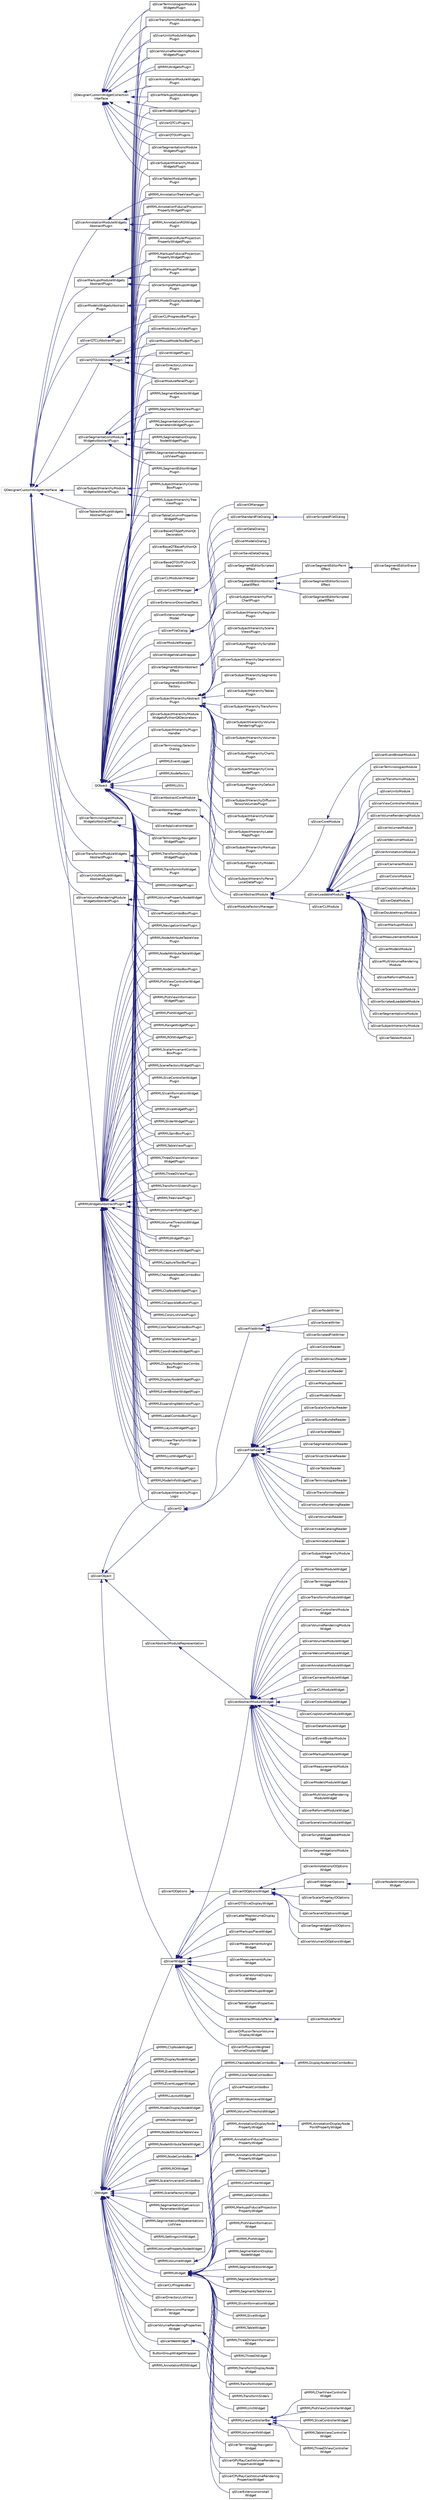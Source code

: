 digraph "Graphical Class Hierarchy"
{
  bgcolor="transparent";
  edge [fontname="Helvetica",fontsize="10",labelfontname="Helvetica",labelfontsize="10"];
  node [fontname="Helvetica",fontsize="10",shape=record];
  rankdir="LR";
  Node771 [label="QDesignerCustomWidgetCollection\lInterface",height=0.2,width=0.4,color="grey75"];
  Node771 -> Node621 [dir="back",color="midnightblue",fontsize="10",style="solid",fontname="Helvetica"];
  Node621 [label="qMRMLWidgetsPlugin",height=0.2,width=0.4,color="black",URL="$classqMRMLWidgetsPlugin.html"];
  Node771 -> Node654 [dir="back",color="midnightblue",fontsize="10",style="solid",fontname="Helvetica"];
  Node654 [label="qSlicerAnnotationModuleWidgets\lPlugin",height=0.2,width=0.4,color="black",URL="$classqSlicerAnnotationModuleWidgetsPlugin.html"];
  Node771 -> Node672 [dir="back",color="midnightblue",fontsize="10",style="solid",fontname="Helvetica"];
  Node672 [label="qSlicerMarkupsModuleWidgets\lPlugin",height=0.2,width=0.4,color="black",URL="$classqSlicerMarkupsModuleWidgetsPlugin.html"];
  Node771 -> Node674 [dir="back",color="midnightblue",fontsize="10",style="solid",fontname="Helvetica"];
  Node674 [label="qSlicerModelsWidgetsPlugin",height=0.2,width=0.4,color="black",URL="$classqSlicerModelsWidgetsPlugin.html"];
  Node771 -> Node680 [dir="back",color="midnightblue",fontsize="10",style="solid",fontname="Helvetica"];
  Node680 [label="qSlicerQTCLIPlugins",height=0.2,width=0.4,color="black",URL="$classqSlicerQTCLIPlugins.html"];
  Node771 -> Node681 [dir="back",color="midnightblue",fontsize="10",style="solid",fontname="Helvetica"];
  Node681 [label="qSlicerQTGUIPlugins",height=0.2,width=0.4,color="black",URL="$classqSlicerQTGUIPlugins.html"];
  Node771 -> Node682 [dir="back",color="midnightblue",fontsize="10",style="solid",fontname="Helvetica"];
  Node682 [label="qSlicerSegmentationsModule\lWidgetsPlugin",height=0.2,width=0.4,color="black",URL="$classqSlicerSegmentationsModuleWidgetsPlugin.html"];
  Node771 -> Node712 [dir="back",color="midnightblue",fontsize="10",style="solid",fontname="Helvetica"];
  Node712 [label="qSlicerSubjectHierarchyModule\lWidgetsPlugin",height=0.2,width=0.4,color="black",URL="$classqSlicerSubjectHierarchyModuleWidgetsPlugin.html"];
  Node771 -> Node716 [dir="back",color="midnightblue",fontsize="10",style="solid",fontname="Helvetica"];
  Node716 [label="qSlicerTablesModuleWidgets\lPlugin",height=0.2,width=0.4,color="black",URL="$classqSlicerTablesModuleWidgetsPlugin.html"];
  Node771 -> Node717 [dir="back",color="midnightblue",fontsize="10",style="solid",fontname="Helvetica"];
  Node717 [label="qSlicerTerminologiesModule\lWidgetsPlugin",height=0.2,width=0.4,color="black",URL="$classqSlicerTerminologiesModuleWidgetsPlugin.html"];
  Node771 -> Node720 [dir="back",color="midnightblue",fontsize="10",style="solid",fontname="Helvetica"];
  Node720 [label="qSlicerTransformsModuleWidgets\lPlugin",height=0.2,width=0.4,color="black",URL="$classqSlicerTransformsModuleWidgetsPlugin.html"];
  Node771 -> Node721 [dir="back",color="midnightblue",fontsize="10",style="solid",fontname="Helvetica"];
  Node721 [label="qSlicerUnitsModuleWidgets\lPlugin",height=0.2,width=0.4,color="black",URL="$classqSlicerUnitsModuleWidgetsPlugin.html"];
  Node771 -> Node722 [dir="back",color="midnightblue",fontsize="10",style="solid",fontname="Helvetica"];
  Node722 [label="qSlicerVolumeRenderingModule\lWidgetsPlugin",height=0.2,width=0.4,color="black",URL="$classqSlicerVolumeRenderingModuleWidgetsPlugin.html"];
  Node757 [label="QDesignerCustomWidgetInterface",height=0.2,width=0.4,color="grey75"];
  Node757 -> Node758 [dir="back",color="midnightblue",fontsize="10",style="solid",fontname="Helvetica"];
  Node758 [label="qMRMLWidgetsAbstractPlugin",height=0.2,width=0.4,color="black",URL="$classqMRMLWidgetsAbstractPlugin.html"];
  Node758 -> Node562 [dir="back",color="midnightblue",fontsize="10",style="solid",fontname="Helvetica"];
  Node562 [label="qMRMLCaptureToolBarPlugin",height=0.2,width=0.4,color="black",URL="$classqMRMLCaptureToolBarPlugin.html"];
  Node758 -> Node563 [dir="back",color="midnightblue",fontsize="10",style="solid",fontname="Helvetica"];
  Node563 [label="qMRMLCheckableNodeComboBox\lPlugin",height=0.2,width=0.4,color="black",URL="$classqMRMLCheckableNodeComboBoxPlugin.html"];
  Node758 -> Node564 [dir="back",color="midnightblue",fontsize="10",style="solid",fontname="Helvetica"];
  Node564 [label="qMRMLClipNodeWidgetPlugin",height=0.2,width=0.4,color="black",URL="$classqMRMLClipNodeWidgetPlugin.html"];
  Node758 -> Node565 [dir="back",color="midnightblue",fontsize="10",style="solid",fontname="Helvetica"];
  Node565 [label="qMRMLCollapsibleButtonPlugin",height=0.2,width=0.4,color="black",URL="$classqMRMLCollapsibleButtonPlugin.html"];
  Node758 -> Node566 [dir="back",color="midnightblue",fontsize="10",style="solid",fontname="Helvetica"];
  Node566 [label="qMRMLColorListViewPlugin",height=0.2,width=0.4,color="black",URL="$classqMRMLColorListViewPlugin.html"];
  Node758 -> Node567 [dir="back",color="midnightblue",fontsize="10",style="solid",fontname="Helvetica"];
  Node567 [label="qMRMLColorTableComboBoxPlugin",height=0.2,width=0.4,color="black",URL="$classqMRMLColorTableComboBoxPlugin.html"];
  Node758 -> Node568 [dir="back",color="midnightblue",fontsize="10",style="solid",fontname="Helvetica"];
  Node568 [label="qMRMLColorTableViewPlugin",height=0.2,width=0.4,color="black",URL="$classqMRMLColorTableViewPlugin.html"];
  Node758 -> Node569 [dir="back",color="midnightblue",fontsize="10",style="solid",fontname="Helvetica"];
  Node569 [label="qMRMLCoordinatesWidgetPlugin",height=0.2,width=0.4,color="black",URL="$classqMRMLCoordinatesWidgetPlugin.html"];
  Node758 -> Node570 [dir="back",color="midnightblue",fontsize="10",style="solid",fontname="Helvetica"];
  Node570 [label="qMRMLDisplayNodeViewCombo\lBoxPlugin",height=0.2,width=0.4,color="black",URL="$classqMRMLDisplayNodeViewComboBoxPlugin.html"];
  Node758 -> Node571 [dir="back",color="midnightblue",fontsize="10",style="solid",fontname="Helvetica"];
  Node571 [label="qMRMLDisplayNodeWidgetPlugin",height=0.2,width=0.4,color="black",URL="$classqMRMLDisplayNodeWidgetPlugin.html"];
  Node758 -> Node572 [dir="back",color="midnightblue",fontsize="10",style="solid",fontname="Helvetica"];
  Node572 [label="qMRMLEventBrokerWidgetPlugin",height=0.2,width=0.4,color="black",URL="$classqMRMLEventBrokerWidgetPlugin.html"];
  Node758 -> Node574 [dir="back",color="midnightblue",fontsize="10",style="solid",fontname="Helvetica"];
  Node574 [label="qMRMLExpandingWebViewPlugin",height=0.2,width=0.4,color="black",URL="$classqMRMLExpandingWebViewPlugin.html"];
  Node758 -> Node575 [dir="back",color="midnightblue",fontsize="10",style="solid",fontname="Helvetica"];
  Node575 [label="qMRMLLabelComboBoxPlugin",height=0.2,width=0.4,color="black",URL="$classqMRMLLabelComboBoxPlugin.html"];
  Node758 -> Node576 [dir="back",color="midnightblue",fontsize="10",style="solid",fontname="Helvetica"];
  Node576 [label="qMRMLLayoutWidgetPlugin",height=0.2,width=0.4,color="black",URL="$classqMRMLLayoutWidgetPlugin.html"];
  Node758 -> Node577 [dir="back",color="midnightblue",fontsize="10",style="solid",fontname="Helvetica"];
  Node577 [label="qMRMLLinearTransformSlider\lPlugin",height=0.2,width=0.4,color="black",URL="$classqMRMLLinearTransformSliderPlugin.html"];
  Node758 -> Node578 [dir="back",color="midnightblue",fontsize="10",style="solid",fontname="Helvetica"];
  Node578 [label="qMRMLListWidgetPlugin",height=0.2,width=0.4,color="black",URL="$classqMRMLListWidgetPlugin.html"];
  Node758 -> Node580 [dir="back",color="midnightblue",fontsize="10",style="solid",fontname="Helvetica"];
  Node580 [label="qMRMLMatrixWidgetPlugin",height=0.2,width=0.4,color="black",URL="$classqMRMLMatrixWidgetPlugin.html"];
  Node758 -> Node582 [dir="back",color="midnightblue",fontsize="10",style="solid",fontname="Helvetica"];
  Node582 [label="qMRMLModelInfoWidgetPlugin",height=0.2,width=0.4,color="black",URL="$classqMRMLModelInfoWidgetPlugin.html"];
  Node758 -> Node583 [dir="back",color="midnightblue",fontsize="10",style="solid",fontname="Helvetica"];
  Node583 [label="qMRMLNavigationViewPlugin",height=0.2,width=0.4,color="black",URL="$classqMRMLNavigationViewPlugin.html"];
  Node758 -> Node584 [dir="back",color="midnightblue",fontsize="10",style="solid",fontname="Helvetica"];
  Node584 [label="qMRMLNodeAttributeTableView\lPlugin",height=0.2,width=0.4,color="black",URL="$classqMRMLNodeAttributeTableViewPlugin.html"];
  Node758 -> Node585 [dir="back",color="midnightblue",fontsize="10",style="solid",fontname="Helvetica"];
  Node585 [label="qMRMLNodeAttributeTableWidget\lPlugin",height=0.2,width=0.4,color="black",URL="$classqMRMLNodeAttributeTableWidgetPlugin.html"];
  Node758 -> Node586 [dir="back",color="midnightblue",fontsize="10",style="solid",fontname="Helvetica"];
  Node586 [label="qMRMLNodeComboBoxPlugin",height=0.2,width=0.4,color="black",URL="$classqMRMLNodeComboBoxPlugin.html"];
  Node758 -> Node588 [dir="back",color="midnightblue",fontsize="10",style="solid",fontname="Helvetica"];
  Node588 [label="qMRMLPlotViewControllerWidget\lPlugin",height=0.2,width=0.4,color="black",URL="$classqMRMLPlotViewControllerWidgetPlugin.html"];
  Node758 -> Node589 [dir="back",color="midnightblue",fontsize="10",style="solid",fontname="Helvetica"];
  Node589 [label="qMRMLPlotViewInformation\lWidgetPlugin",height=0.2,width=0.4,color="black",URL="$classqMRMLPlotViewInformationWidgetPlugin.html"];
  Node758 -> Node590 [dir="back",color="midnightblue",fontsize="10",style="solid",fontname="Helvetica"];
  Node590 [label="qMRMLPlotWidgetPlugin",height=0.2,width=0.4,color="black",URL="$classqMRMLPlotWidgetPlugin.html"];
  Node758 -> Node591 [dir="back",color="midnightblue",fontsize="10",style="solid",fontname="Helvetica"];
  Node591 [label="qMRMLRangeWidgetPlugin",height=0.2,width=0.4,color="black",URL="$classqMRMLRangeWidgetPlugin.html"];
  Node758 -> Node592 [dir="back",color="midnightblue",fontsize="10",style="solid",fontname="Helvetica"];
  Node592 [label="qMRMLROIWidgetPlugin",height=0.2,width=0.4,color="black",URL="$classqMRMLROIWidgetPlugin.html"];
  Node758 -> Node593 [dir="back",color="midnightblue",fontsize="10",style="solid",fontname="Helvetica"];
  Node593 [label="qMRMLScalarInvariantCombo\lBoxPlugin",height=0.2,width=0.4,color="black",URL="$classqMRMLScalarInvariantComboBoxPlugin.html"];
  Node758 -> Node594 [dir="back",color="midnightblue",fontsize="10",style="solid",fontname="Helvetica"];
  Node594 [label="qMRMLSceneFactoryWidgetPlugin",height=0.2,width=0.4,color="black",URL="$classqMRMLSceneFactoryWidgetPlugin.html"];
  Node758 -> Node601 [dir="back",color="midnightblue",fontsize="10",style="solid",fontname="Helvetica"];
  Node601 [label="qMRMLSliceControllerWidget\lPlugin",height=0.2,width=0.4,color="black",URL="$classqMRMLSliceControllerWidgetPlugin.html"];
  Node758 -> Node602 [dir="back",color="midnightblue",fontsize="10",style="solid",fontname="Helvetica"];
  Node602 [label="qMRMLSliceInformationWidget\lPlugin",height=0.2,width=0.4,color="black",URL="$classqMRMLSliceInformationWidgetPlugin.html"];
  Node758 -> Node603 [dir="back",color="midnightblue",fontsize="10",style="solid",fontname="Helvetica"];
  Node603 [label="qMRMLSliceWidgetPlugin",height=0.2,width=0.4,color="black",URL="$classqMRMLSliceWidgetPlugin.html"];
  Node758 -> Node604 [dir="back",color="midnightblue",fontsize="10",style="solid",fontname="Helvetica"];
  Node604 [label="qMRMLSliderWidgetPlugin",height=0.2,width=0.4,color="black",URL="$classqMRMLSliderWidgetPlugin.html"];
  Node758 -> Node605 [dir="back",color="midnightblue",fontsize="10",style="solid",fontname="Helvetica"];
  Node605 [label="qMRMLSpinBoxPlugin",height=0.2,width=0.4,color="black",URL="$classqMRMLSpinBoxPlugin.html"];
  Node758 -> Node608 [dir="back",color="midnightblue",fontsize="10",style="solid",fontname="Helvetica"];
  Node608 [label="qMRMLTableViewPlugin",height=0.2,width=0.4,color="black",URL="$classqMRMLTableViewPlugin.html"];
  Node758 -> Node609 [dir="back",color="midnightblue",fontsize="10",style="solid",fontname="Helvetica"];
  Node609 [label="qMRMLThreeDViewInformation\lWidgetPlugin",height=0.2,width=0.4,color="black",URL="$classqMRMLThreeDViewInformationWidgetPlugin.html"];
  Node758 -> Node610 [dir="back",color="midnightblue",fontsize="10",style="solid",fontname="Helvetica"];
  Node610 [label="qMRMLThreeDViewPlugin",height=0.2,width=0.4,color="black",URL="$classqMRMLThreeDViewPlugin.html"];
  Node758 -> Node613 [dir="back",color="midnightblue",fontsize="10",style="solid",fontname="Helvetica"];
  Node613 [label="qMRMLTransformSlidersPlugin",height=0.2,width=0.4,color="black",URL="$classqMRMLTransformSlidersPlugin.html"];
  Node758 -> Node614 [dir="back",color="midnightblue",fontsize="10",style="solid",fontname="Helvetica"];
  Node614 [label="qMRMLTreeViewPlugin",height=0.2,width=0.4,color="black",URL="$classqMRMLTreeViewPlugin.html"];
  Node758 -> Node617 [dir="back",color="midnightblue",fontsize="10",style="solid",fontname="Helvetica"];
  Node617 [label="qMRMLVolumeInfoWidgetPlugin",height=0.2,width=0.4,color="black",URL="$classqMRMLVolumeInfoWidgetPlugin.html"];
  Node758 -> Node619 [dir="back",color="midnightblue",fontsize="10",style="solid",fontname="Helvetica"];
  Node619 [label="qMRMLVolumeThresholdWidget\lPlugin",height=0.2,width=0.4,color="black",URL="$classqMRMLVolumeThresholdWidgetPlugin.html"];
  Node758 -> Node620 [dir="back",color="midnightblue",fontsize="10",style="solid",fontname="Helvetica"];
  Node620 [label="qMRMLWidgetPlugin",height=0.2,width=0.4,color="black",URL="$classqMRMLWidgetPlugin.html"];
  Node758 -> Node622 [dir="back",color="midnightblue",fontsize="10",style="solid",fontname="Helvetica"];
  Node622 [label="qMRMLWindowLevelWidgetPlugin",height=0.2,width=0.4,color="black",URL="$classqMRMLWindowLevelWidgetPlugin.html"];
  Node757 -> Node759 [dir="back",color="midnightblue",fontsize="10",style="solid",fontname="Helvetica"];
  Node759 [label="qSlicerAnnotationModuleWidgets\lAbstractPlugin",height=0.2,width=0.4,color="black",URL="$classqSlicerAnnotationModuleWidgetsAbstractPlugin.html"];
  Node759 -> Node558 [dir="back",color="midnightblue",fontsize="10",style="solid",fontname="Helvetica"];
  Node558 [label="qMRMLAnnotationFiducialProjection\lPropertyWidgetPlugin",height=0.2,width=0.4,color="black",URL="$classqMRMLAnnotationFiducialProjectionPropertyWidgetPlugin.html"];
  Node759 -> Node559 [dir="back",color="midnightblue",fontsize="10",style="solid",fontname="Helvetica"];
  Node559 [label="qMRMLAnnotationROIWidget\lPlugin",height=0.2,width=0.4,color="black",URL="$classqMRMLAnnotationROIWidgetPlugin.html"];
  Node759 -> Node560 [dir="back",color="midnightblue",fontsize="10",style="solid",fontname="Helvetica"];
  Node560 [label="qMRMLAnnotationRulerProjection\lPropertyWidgetPlugin",height=0.2,width=0.4,color="black",URL="$classqMRMLAnnotationRulerProjectionPropertyWidgetPlugin.html"];
  Node759 -> Node561 [dir="back",color="midnightblue",fontsize="10",style="solid",fontname="Helvetica"];
  Node561 [label="qMRMLAnnotationTreeViewPlugin",height=0.2,width=0.4,color="black",URL="$classqMRMLAnnotationTreeViewPlugin.html"];
  Node757 -> Node760 [dir="back",color="midnightblue",fontsize="10",style="solid",fontname="Helvetica"];
  Node760 [label="qSlicerMarkupsModuleWidgets\lAbstractPlugin",height=0.2,width=0.4,color="black",URL="$classqSlicerMarkupsModuleWidgetsAbstractPlugin.html"];
  Node760 -> Node579 [dir="back",color="midnightblue",fontsize="10",style="solid",fontname="Helvetica"];
  Node579 [label="qMRMLMarkupsFiducialProjection\lPropertyWidgetPlugin",height=0.2,width=0.4,color="black",URL="$classqMRMLMarkupsFiducialProjectionPropertyWidgetPlugin.html"];
  Node760 -> Node673 [dir="back",color="midnightblue",fontsize="10",style="solid",fontname="Helvetica"];
  Node673 [label="qSlicerMarkupsPlaceWidget\lPlugin",height=0.2,width=0.4,color="black",URL="$classqSlicerMarkupsPlaceWidgetPlugin.html"];
  Node760 -> Node691 [dir="back",color="midnightblue",fontsize="10",style="solid",fontname="Helvetica"];
  Node691 [label="qSlicerSimpleMarkupsWidget\lPlugin",height=0.2,width=0.4,color="black",URL="$classqSlicerSimpleMarkupsWidgetPlugin.html"];
  Node757 -> Node761 [dir="back",color="midnightblue",fontsize="10",style="solid",fontname="Helvetica"];
  Node761 [label="qSlicerModelsWidgetsAbstract\lPlugin",height=0.2,width=0.4,color="black",URL="$classqSlicerModelsWidgetsAbstractPlugin.html"];
  Node761 -> Node581 [dir="back",color="midnightblue",fontsize="10",style="solid",fontname="Helvetica"];
  Node581 [label="qMRMLModelDisplayNodeWidget\lPlugin",height=0.2,width=0.4,color="black",URL="$classqMRMLModelDisplayNodeWidgetPlugin.html"];
  Node757 -> Node762 [dir="back",color="midnightblue",fontsize="10",style="solid",fontname="Helvetica"];
  Node762 [label="qSlicerQTCLIAbstractPlugin",height=0.2,width=0.4,color="black",URL="$classqSlicerQTCLIAbstractPlugin.html"];
  Node762 -> Node660 [dir="back",color="midnightblue",fontsize="10",style="solid",fontname="Helvetica"];
  Node660 [label="qSlicerCLIProgressBarPlugin",height=0.2,width=0.4,color="black",URL="$classqSlicerCLIProgressBarPlugin.html"];
  Node757 -> Node763 [dir="back",color="midnightblue",fontsize="10",style="solid",fontname="Helvetica"];
  Node763 [label="qSlicerQTGUIAbstractPlugin",height=0.2,width=0.4,color="black",URL="$classqSlicerQTGUIAbstractPlugin.html"];
  Node763 -> Node663 [dir="back",color="midnightblue",fontsize="10",style="solid",fontname="Helvetica"];
  Node663 [label="qSlicerDirectoryListView\lPlugin",height=0.2,width=0.4,color="black",URL="$classqSlicerDirectoryListViewPlugin.html"];
  Node763 -> Node676 [dir="back",color="midnightblue",fontsize="10",style="solid",fontname="Helvetica"];
  Node676 [label="qSlicerModulePanelPlugin",height=0.2,width=0.4,color="black",URL="$classqSlicerModulePanelPlugin.html"];
  Node763 -> Node677 [dir="back",color="midnightblue",fontsize="10",style="solid",fontname="Helvetica"];
  Node677 [label="qSlicerModulesListViewPlugin",height=0.2,width=0.4,color="black",URL="$classqSlicerModulesListViewPlugin.html"];
  Node763 -> Node678 [dir="back",color="midnightblue",fontsize="10",style="solid",fontname="Helvetica"];
  Node678 [label="qSlicerMouseModeToolBarPlugin",height=0.2,width=0.4,color="black",URL="$classqSlicerMouseModeToolBarPlugin.html"];
  Node763 -> Node723 [dir="back",color="midnightblue",fontsize="10",style="solid",fontname="Helvetica"];
  Node723 [label="qSlicerWidgetPlugin",height=0.2,width=0.4,color="black",URL="$classqSlicerWidgetPlugin.html"];
  Node757 -> Node764 [dir="back",color="midnightblue",fontsize="10",style="solid",fontname="Helvetica"];
  Node764 [label="qSlicerSegmentationsModule\lWidgetsAbstractPlugin",height=0.2,width=0.4,color="black",URL="$classqSlicerSegmentationsModuleWidgetsAbstractPlugin.html"];
  Node764 -> Node595 [dir="back",color="midnightblue",fontsize="10",style="solid",fontname="Helvetica"];
  Node595 [label="qMRMLSegmentationConversion\lParametersWidgetPlugin",height=0.2,width=0.4,color="black",URL="$classqMRMLSegmentationConversionParametersWidgetPlugin.html"];
  Node764 -> Node596 [dir="back",color="midnightblue",fontsize="10",style="solid",fontname="Helvetica"];
  Node596 [label="qMRMLSegmentationDisplay\lNodeWidgetPlugin",height=0.2,width=0.4,color="black",URL="$classqMRMLSegmentationDisplayNodeWidgetPlugin.html"];
  Node764 -> Node597 [dir="back",color="midnightblue",fontsize="10",style="solid",fontname="Helvetica"];
  Node597 [label="qMRMLSegmentationRepresentations\lListViewPlugin",height=0.2,width=0.4,color="black",URL="$classqMRMLSegmentationRepresentationsListViewPlugin.html"];
  Node764 -> Node598 [dir="back",color="midnightblue",fontsize="10",style="solid",fontname="Helvetica"];
  Node598 [label="qMRMLSegmentEditorWidget\lPlugin",height=0.2,width=0.4,color="black",URL="$classqMRMLSegmentEditorWidgetPlugin.html"];
  Node764 -> Node599 [dir="back",color="midnightblue",fontsize="10",style="solid",fontname="Helvetica"];
  Node599 [label="qMRMLSegmentSelectorWidget\lPlugin",height=0.2,width=0.4,color="black",URL="$classqMRMLSegmentSelectorWidgetPlugin.html"];
  Node764 -> Node600 [dir="back",color="midnightblue",fontsize="10",style="solid",fontname="Helvetica"];
  Node600 [label="qMRMLSegmentsTableViewPlugin",height=0.2,width=0.4,color="black",URL="$classqMRMLSegmentsTableViewPlugin.html"];
  Node757 -> Node765 [dir="back",color="midnightblue",fontsize="10",style="solid",fontname="Helvetica"];
  Node765 [label="qSlicerSubjectHierarchyModule\lWidgetsAbstractPlugin",height=0.2,width=0.4,color="black",URL="$classqSlicerSubjectHierarchyModuleWidgetsAbstractPlugin.html"];
  Node765 -> Node606 [dir="back",color="midnightblue",fontsize="10",style="solid",fontname="Helvetica"];
  Node606 [label="qMRMLSubjectHierarchyCombo\lBoxPlugin",height=0.2,width=0.4,color="black",URL="$classqMRMLSubjectHierarchyComboBoxPlugin.html"];
  Node765 -> Node607 [dir="back",color="midnightblue",fontsize="10",style="solid",fontname="Helvetica"];
  Node607 [label="qMRMLSubjectHierarchyTree\lViewPlugin",height=0.2,width=0.4,color="black",URL="$classqMRMLSubjectHierarchyTreeViewPlugin.html"];
  Node757 -> Node766 [dir="back",color="midnightblue",fontsize="10",style="solid",fontname="Helvetica"];
  Node766 [label="qSlicerTablesModuleWidgets\lAbstractPlugin",height=0.2,width=0.4,color="black",URL="$classqSlicerTablesModuleWidgetsAbstractPlugin.html"];
  Node766 -> Node715 [dir="back",color="midnightblue",fontsize="10",style="solid",fontname="Helvetica"];
  Node715 [label="qSlicerTableColumnProperties\lWidgetPlugin",height=0.2,width=0.4,color="black",URL="$classqSlicerTableColumnPropertiesWidgetPlugin.html"];
  Node757 -> Node767 [dir="back",color="midnightblue",fontsize="10",style="solid",fontname="Helvetica"];
  Node767 [label="qSlicerTerminologiesModule\lWidgetsAbstractPlugin",height=0.2,width=0.4,color="black",URL="$classqSlicerTerminologiesModuleWidgetsAbstractPlugin.html"];
  Node767 -> Node718 [dir="back",color="midnightblue",fontsize="10",style="solid",fontname="Helvetica"];
  Node718 [label="qSlicerTerminologyNavigator\lWidgetPlugin",height=0.2,width=0.4,color="black",URL="$classqSlicerTerminologyNavigatorWidgetPlugin.html"];
  Node757 -> Node768 [dir="back",color="midnightblue",fontsize="10",style="solid",fontname="Helvetica"];
  Node768 [label="qSlicerTransformsModuleWidgets\lAbstractPlugin",height=0.2,width=0.4,color="black",URL="$classqSlicerTransformsModuleWidgetsAbstractPlugin.html"];
  Node768 -> Node611 [dir="back",color="midnightblue",fontsize="10",style="solid",fontname="Helvetica"];
  Node611 [label="qMRMLTransformDisplayNode\lWidgetPlugin",height=0.2,width=0.4,color="black",URL="$classqMRMLTransformDisplayNodeWidgetPlugin.html"];
  Node768 -> Node612 [dir="back",color="midnightblue",fontsize="10",style="solid",fontname="Helvetica"];
  Node612 [label="qMRMLTransformInfoWidget\lPlugin",height=0.2,width=0.4,color="black",URL="$classqMRMLTransformInfoWidgetPlugin.html"];
  Node757 -> Node769 [dir="back",color="midnightblue",fontsize="10",style="solid",fontname="Helvetica"];
  Node769 [label="qSlicerUnitsModuleWidgets\lAbstractPlugin",height=0.2,width=0.4,color="black",URL="$classqSlicerUnitsModuleWidgetsAbstractPlugin.html"];
  Node769 -> Node615 [dir="back",color="midnightblue",fontsize="10",style="solid",fontname="Helvetica"];
  Node615 [label="qMRMLUnitWidgetPlugin",height=0.2,width=0.4,color="black",URL="$classqMRMLUnitWidgetPlugin.html"];
  Node757 -> Node770 [dir="back",color="midnightblue",fontsize="10",style="solid",fontname="Helvetica"];
  Node770 [label="qSlicerVolumeRenderingModule\lWidgetsAbstractPlugin",height=0.2,width=0.4,color="black",URL="$classqSlicerVolumeRenderingModuleWidgetsAbstractPlugin.html"];
  Node770 -> Node618 [dir="back",color="midnightblue",fontsize="10",style="solid",fontname="Helvetica"];
  Node618 [label="qMRMLVolumePropertyNodeWidget\lPlugin",height=0.2,width=0.4,color="black",URL="$classqMRMLVolumePropertyNodeWidgetPlugin.html"];
  Node770 -> Node679 [dir="back",color="midnightblue",fontsize="10",style="solid",fontname="Helvetica"];
  Node679 [label="qSlicerPresetComboBoxPlugin",height=0.2,width=0.4,color="black",URL="$classqSlicerPresetComboBoxPlugin.html"];
  Node557 [label="QObject",height=0.2,width=0.4,color="grey75"];
  Node557 -> Node558 [dir="back",color="midnightblue",fontsize="10",style="solid",fontname="Helvetica"];
  Node557 -> Node559 [dir="back",color="midnightblue",fontsize="10",style="solid",fontname="Helvetica"];
  Node557 -> Node560 [dir="back",color="midnightblue",fontsize="10",style="solid",fontname="Helvetica"];
  Node557 -> Node561 [dir="back",color="midnightblue",fontsize="10",style="solid",fontname="Helvetica"];
  Node557 -> Node562 [dir="back",color="midnightblue",fontsize="10",style="solid",fontname="Helvetica"];
  Node557 -> Node563 [dir="back",color="midnightblue",fontsize="10",style="solid",fontname="Helvetica"];
  Node557 -> Node564 [dir="back",color="midnightblue",fontsize="10",style="solid",fontname="Helvetica"];
  Node557 -> Node565 [dir="back",color="midnightblue",fontsize="10",style="solid",fontname="Helvetica"];
  Node557 -> Node566 [dir="back",color="midnightblue",fontsize="10",style="solid",fontname="Helvetica"];
  Node557 -> Node567 [dir="back",color="midnightblue",fontsize="10",style="solid",fontname="Helvetica"];
  Node557 -> Node568 [dir="back",color="midnightblue",fontsize="10",style="solid",fontname="Helvetica"];
  Node557 -> Node569 [dir="back",color="midnightblue",fontsize="10",style="solid",fontname="Helvetica"];
  Node557 -> Node570 [dir="back",color="midnightblue",fontsize="10",style="solid",fontname="Helvetica"];
  Node557 -> Node571 [dir="back",color="midnightblue",fontsize="10",style="solid",fontname="Helvetica"];
  Node557 -> Node572 [dir="back",color="midnightblue",fontsize="10",style="solid",fontname="Helvetica"];
  Node557 -> Node573 [dir="back",color="midnightblue",fontsize="10",style="solid",fontname="Helvetica"];
  Node573 [label="qMRMLEventLogger",height=0.2,width=0.4,color="black",URL="$classqMRMLEventLogger.html"];
  Node557 -> Node574 [dir="back",color="midnightblue",fontsize="10",style="solid",fontname="Helvetica"];
  Node557 -> Node575 [dir="back",color="midnightblue",fontsize="10",style="solid",fontname="Helvetica"];
  Node557 -> Node576 [dir="back",color="midnightblue",fontsize="10",style="solid",fontname="Helvetica"];
  Node557 -> Node577 [dir="back",color="midnightblue",fontsize="10",style="solid",fontname="Helvetica"];
  Node557 -> Node578 [dir="back",color="midnightblue",fontsize="10",style="solid",fontname="Helvetica"];
  Node557 -> Node579 [dir="back",color="midnightblue",fontsize="10",style="solid",fontname="Helvetica"];
  Node557 -> Node580 [dir="back",color="midnightblue",fontsize="10",style="solid",fontname="Helvetica"];
  Node557 -> Node581 [dir="back",color="midnightblue",fontsize="10",style="solid",fontname="Helvetica"];
  Node557 -> Node582 [dir="back",color="midnightblue",fontsize="10",style="solid",fontname="Helvetica"];
  Node557 -> Node583 [dir="back",color="midnightblue",fontsize="10",style="solid",fontname="Helvetica"];
  Node557 -> Node584 [dir="back",color="midnightblue",fontsize="10",style="solid",fontname="Helvetica"];
  Node557 -> Node585 [dir="back",color="midnightblue",fontsize="10",style="solid",fontname="Helvetica"];
  Node557 -> Node586 [dir="back",color="midnightblue",fontsize="10",style="solid",fontname="Helvetica"];
  Node557 -> Node587 [dir="back",color="midnightblue",fontsize="10",style="solid",fontname="Helvetica"];
  Node587 [label="qMRMLNodeFactory",height=0.2,width=0.4,color="black",URL="$classqMRMLNodeFactory.html"];
  Node557 -> Node588 [dir="back",color="midnightblue",fontsize="10",style="solid",fontname="Helvetica"];
  Node557 -> Node589 [dir="back",color="midnightblue",fontsize="10",style="solid",fontname="Helvetica"];
  Node557 -> Node590 [dir="back",color="midnightblue",fontsize="10",style="solid",fontname="Helvetica"];
  Node557 -> Node591 [dir="back",color="midnightblue",fontsize="10",style="solid",fontname="Helvetica"];
  Node557 -> Node592 [dir="back",color="midnightblue",fontsize="10",style="solid",fontname="Helvetica"];
  Node557 -> Node593 [dir="back",color="midnightblue",fontsize="10",style="solid",fontname="Helvetica"];
  Node557 -> Node594 [dir="back",color="midnightblue",fontsize="10",style="solid",fontname="Helvetica"];
  Node557 -> Node595 [dir="back",color="midnightblue",fontsize="10",style="solid",fontname="Helvetica"];
  Node557 -> Node596 [dir="back",color="midnightblue",fontsize="10",style="solid",fontname="Helvetica"];
  Node557 -> Node597 [dir="back",color="midnightblue",fontsize="10",style="solid",fontname="Helvetica"];
  Node557 -> Node598 [dir="back",color="midnightblue",fontsize="10",style="solid",fontname="Helvetica"];
  Node557 -> Node599 [dir="back",color="midnightblue",fontsize="10",style="solid",fontname="Helvetica"];
  Node557 -> Node600 [dir="back",color="midnightblue",fontsize="10",style="solid",fontname="Helvetica"];
  Node557 -> Node601 [dir="back",color="midnightblue",fontsize="10",style="solid",fontname="Helvetica"];
  Node557 -> Node602 [dir="back",color="midnightblue",fontsize="10",style="solid",fontname="Helvetica"];
  Node557 -> Node603 [dir="back",color="midnightblue",fontsize="10",style="solid",fontname="Helvetica"];
  Node557 -> Node604 [dir="back",color="midnightblue",fontsize="10",style="solid",fontname="Helvetica"];
  Node557 -> Node605 [dir="back",color="midnightblue",fontsize="10",style="solid",fontname="Helvetica"];
  Node557 -> Node606 [dir="back",color="midnightblue",fontsize="10",style="solid",fontname="Helvetica"];
  Node557 -> Node607 [dir="back",color="midnightblue",fontsize="10",style="solid",fontname="Helvetica"];
  Node557 -> Node608 [dir="back",color="midnightblue",fontsize="10",style="solid",fontname="Helvetica"];
  Node557 -> Node609 [dir="back",color="midnightblue",fontsize="10",style="solid",fontname="Helvetica"];
  Node557 -> Node610 [dir="back",color="midnightblue",fontsize="10",style="solid",fontname="Helvetica"];
  Node557 -> Node611 [dir="back",color="midnightblue",fontsize="10",style="solid",fontname="Helvetica"];
  Node557 -> Node612 [dir="back",color="midnightblue",fontsize="10",style="solid",fontname="Helvetica"];
  Node557 -> Node613 [dir="back",color="midnightblue",fontsize="10",style="solid",fontname="Helvetica"];
  Node557 -> Node614 [dir="back",color="midnightblue",fontsize="10",style="solid",fontname="Helvetica"];
  Node557 -> Node615 [dir="back",color="midnightblue",fontsize="10",style="solid",fontname="Helvetica"];
  Node557 -> Node616 [dir="back",color="midnightblue",fontsize="10",style="solid",fontname="Helvetica"];
  Node616 [label="qMRMLUtils",height=0.2,width=0.4,color="black",URL="$classqMRMLUtils.html"];
  Node557 -> Node617 [dir="back",color="midnightblue",fontsize="10",style="solid",fontname="Helvetica"];
  Node557 -> Node618 [dir="back",color="midnightblue",fontsize="10",style="solid",fontname="Helvetica"];
  Node557 -> Node619 [dir="back",color="midnightblue",fontsize="10",style="solid",fontname="Helvetica"];
  Node557 -> Node620 [dir="back",color="midnightblue",fontsize="10",style="solid",fontname="Helvetica"];
  Node557 -> Node621 [dir="back",color="midnightblue",fontsize="10",style="solid",fontname="Helvetica"];
  Node557 -> Node622 [dir="back",color="midnightblue",fontsize="10",style="solid",fontname="Helvetica"];
  Node557 -> Node623 [dir="back",color="midnightblue",fontsize="10",style="solid",fontname="Helvetica"];
  Node623 [label="qSlicerAbstractCoreModule",height=0.2,width=0.4,color="black",URL="$classqSlicerAbstractCoreModule.html",tooltip="qSlicerAbstractCoreModule is the base class of any module in Slicer. "];
  Node623 -> Node624 [dir="back",color="midnightblue",fontsize="10",style="solid",fontname="Helvetica"];
  Node624 [label="qSlicerAbstractModule",height=0.2,width=0.4,color="black",URL="$classqSlicerAbstractModule.html"];
  Node624 -> Node625 [dir="back",color="midnightblue",fontsize="10",style="solid",fontname="Helvetica"];
  Node625 [label="qSlicerCLIModule",height=0.2,width=0.4,color="black",URL="$classqSlicerCLIModule.html"];
  Node624 -> Node626 [dir="back",color="midnightblue",fontsize="10",style="solid",fontname="Helvetica"];
  Node626 [label="qSlicerCoreModule",height=0.2,width=0.4,color="black",URL="$classqSlicerCoreModule.html"];
  Node626 -> Node627 [dir="back",color="midnightblue",fontsize="10",style="solid",fontname="Helvetica"];
  Node627 [label="qSlicerEventBrokerModule",height=0.2,width=0.4,color="black",URL="$classqSlicerEventBrokerModule.html"];
  Node624 -> Node628 [dir="back",color="midnightblue",fontsize="10",style="solid",fontname="Helvetica"];
  Node628 [label="qSlicerLoadableModule",height=0.2,width=0.4,color="black",URL="$classqSlicerLoadableModule.html"];
  Node628 -> Node629 [dir="back",color="midnightblue",fontsize="10",style="solid",fontname="Helvetica"];
  Node629 [label="qSlicerAnnotationsModule",height=0.2,width=0.4,color="black",URL="$classqSlicerAnnotationsModule.html"];
  Node628 -> Node630 [dir="back",color="midnightblue",fontsize="10",style="solid",fontname="Helvetica"];
  Node630 [label="qSlicerCamerasModule",height=0.2,width=0.4,color="black",URL="$classqSlicerCamerasModule.html"];
  Node628 -> Node631 [dir="back",color="midnightblue",fontsize="10",style="solid",fontname="Helvetica"];
  Node631 [label="qSlicerColorsModule",height=0.2,width=0.4,color="black",URL="$classqSlicerColorsModule.html"];
  Node628 -> Node632 [dir="back",color="midnightblue",fontsize="10",style="solid",fontname="Helvetica"];
  Node632 [label="qSlicerCropVolumeModule",height=0.2,width=0.4,color="black",URL="$classqSlicerCropVolumeModule.html"];
  Node628 -> Node633 [dir="back",color="midnightblue",fontsize="10",style="solid",fontname="Helvetica"];
  Node633 [label="qSlicerDataModule",height=0.2,width=0.4,color="black",URL="$classqSlicerDataModule.html"];
  Node628 -> Node634 [dir="back",color="midnightblue",fontsize="10",style="solid",fontname="Helvetica"];
  Node634 [label="qSlicerDoubleArraysModule",height=0.2,width=0.4,color="black",URL="$classqSlicerDoubleArraysModule.html"];
  Node628 -> Node635 [dir="back",color="midnightblue",fontsize="10",style="solid",fontname="Helvetica"];
  Node635 [label="qSlicerMarkupsModule",height=0.2,width=0.4,color="black",URL="$classqSlicerMarkupsModule.html"];
  Node628 -> Node636 [dir="back",color="midnightblue",fontsize="10",style="solid",fontname="Helvetica"];
  Node636 [label="qSlicerMeasurementsModule",height=0.2,width=0.4,color="black",URL="$classqSlicerMeasurementsModule.html"];
  Node628 -> Node637 [dir="back",color="midnightblue",fontsize="10",style="solid",fontname="Helvetica"];
  Node637 [label="qSlicerModelsModule",height=0.2,width=0.4,color="black",URL="$classqSlicerModelsModule.html"];
  Node628 -> Node638 [dir="back",color="midnightblue",fontsize="10",style="solid",fontname="Helvetica"];
  Node638 [label="qSlicerMultiVolumeRendering\lModule",height=0.2,width=0.4,color="black",URL="$classqSlicerMultiVolumeRenderingModule.html"];
  Node628 -> Node639 [dir="back",color="midnightblue",fontsize="10",style="solid",fontname="Helvetica"];
  Node639 [label="qSlicerReformatModule",height=0.2,width=0.4,color="black",URL="$classqSlicerReformatModule.html"];
  Node628 -> Node640 [dir="back",color="midnightblue",fontsize="10",style="solid",fontname="Helvetica"];
  Node640 [label="qSlicerSceneViewsModule",height=0.2,width=0.4,color="black",URL="$classqSlicerSceneViewsModule.html"];
  Node628 -> Node641 [dir="back",color="midnightblue",fontsize="10",style="solid",fontname="Helvetica"];
  Node641 [label="qSlicerScriptedLoadableModule",height=0.2,width=0.4,color="black",URL="$classqSlicerScriptedLoadableModule.html"];
  Node628 -> Node642 [dir="back",color="midnightblue",fontsize="10",style="solid",fontname="Helvetica"];
  Node642 [label="qSlicerSegmentationsModule",height=0.2,width=0.4,color="black",URL="$classqSlicerSegmentationsModule.html"];
  Node628 -> Node643 [dir="back",color="midnightblue",fontsize="10",style="solid",fontname="Helvetica"];
  Node643 [label="qSlicerSubjectHierarchyModule",height=0.2,width=0.4,color="black",URL="$classqSlicerSubjectHierarchyModule.html"];
  Node628 -> Node644 [dir="back",color="midnightblue",fontsize="10",style="solid",fontname="Helvetica"];
  Node644 [label="qSlicerTablesModule",height=0.2,width=0.4,color="black",URL="$classqSlicerTablesModule.html"];
  Node628 -> Node645 [dir="back",color="midnightblue",fontsize="10",style="solid",fontname="Helvetica"];
  Node645 [label="qSlicerTerminologiesModule",height=0.2,width=0.4,color="black",URL="$classqSlicerTerminologiesModule.html"];
  Node628 -> Node646 [dir="back",color="midnightblue",fontsize="10",style="solid",fontname="Helvetica"];
  Node646 [label="qSlicerTransformsModule",height=0.2,width=0.4,color="black",URL="$classqSlicerTransformsModule.html"];
  Node628 -> Node647 [dir="back",color="midnightblue",fontsize="10",style="solid",fontname="Helvetica"];
  Node647 [label="qSlicerUnitsModule",height=0.2,width=0.4,color="black",URL="$classqSlicerUnitsModule.html"];
  Node628 -> Node648 [dir="back",color="midnightblue",fontsize="10",style="solid",fontname="Helvetica"];
  Node648 [label="qSlicerViewControllersModule",height=0.2,width=0.4,color="black",URL="$classqSlicerViewControllersModule.html"];
  Node628 -> Node649 [dir="back",color="midnightblue",fontsize="10",style="solid",fontname="Helvetica"];
  Node649 [label="qSlicerVolumeRenderingModule",height=0.2,width=0.4,color="black",URL="$classqSlicerVolumeRenderingModule.html"];
  Node628 -> Node650 [dir="back",color="midnightblue",fontsize="10",style="solid",fontname="Helvetica"];
  Node650 [label="qSlicerVolumesModule",height=0.2,width=0.4,color="black",URL="$classqSlicerVolumesModule.html"];
  Node628 -> Node651 [dir="back",color="midnightblue",fontsize="10",style="solid",fontname="Helvetica"];
  Node651 [label="qSlicerWelcomeModule",height=0.2,width=0.4,color="black",URL="$classqSlicerWelcomeModule.html"];
  Node557 -> Node652 [dir="back",color="midnightblue",fontsize="10",style="solid",fontname="Helvetica"];
  Node652 [label="qSlicerAbstractModuleFactory\lManager",height=0.2,width=0.4,color="black",URL="$classqSlicerAbstractModuleFactoryManager.html"];
  Node652 -> Node653 [dir="back",color="midnightblue",fontsize="10",style="solid",fontname="Helvetica"];
  Node653 [label="qSlicerModuleFactoryManager",height=0.2,width=0.4,color="black",URL="$classqSlicerModuleFactoryManager.html"];
  Node557 -> Node654 [dir="back",color="midnightblue",fontsize="10",style="solid",fontname="Helvetica"];
  Node557 -> Node655 [dir="back",color="midnightblue",fontsize="10",style="solid",fontname="Helvetica"];
  Node655 [label="qSlicerApplicationHelper",height=0.2,width=0.4,color="black",URL="$classqSlicerApplicationHelper.html"];
  Node557 -> Node656 [dir="back",color="midnightblue",fontsize="10",style="solid",fontname="Helvetica"];
  Node656 [label="qSlicerBaseQTAppPythonQt\lDecorators",height=0.2,width=0.4,color="black",URL="$classqSlicerBaseQTAppPythonQtDecorators.html"];
  Node557 -> Node657 [dir="back",color="midnightblue",fontsize="10",style="solid",fontname="Helvetica"];
  Node657 [label="qSlicerBaseQTBasePythonQt\lDecorators",height=0.2,width=0.4,color="black",URL="$classqSlicerBaseQTBasePythonQtDecorators.html"];
  Node557 -> Node658 [dir="back",color="midnightblue",fontsize="10",style="solid",fontname="Helvetica"];
  Node658 [label="qSlicerBaseQTGUIPythonQt\lDecorators",height=0.2,width=0.4,color="black",URL="$classqSlicerBaseQTGUIPythonQtDecorators.html"];
  Node557 -> Node659 [dir="back",color="midnightblue",fontsize="10",style="solid",fontname="Helvetica"];
  Node659 [label="qSlicerCLIModuleUIHelper",height=0.2,width=0.4,color="black",URL="$classqSlicerCLIModuleUIHelper.html"];
  Node557 -> Node660 [dir="back",color="midnightblue",fontsize="10",style="solid",fontname="Helvetica"];
  Node557 -> Node661 [dir="back",color="midnightblue",fontsize="10",style="solid",fontname="Helvetica"];
  Node661 [label="qSlicerCoreIOManager",height=0.2,width=0.4,color="black",URL="$classqSlicerCoreIOManager.html"];
  Node661 -> Node662 [dir="back",color="midnightblue",fontsize="10",style="solid",fontname="Helvetica"];
  Node662 [label="qSlicerIOManager",height=0.2,width=0.4,color="black",URL="$classqSlicerIOManager.html"];
  Node557 -> Node663 [dir="back",color="midnightblue",fontsize="10",style="solid",fontname="Helvetica"];
  Node557 -> Node664 [dir="back",color="midnightblue",fontsize="10",style="solid",fontname="Helvetica"];
  Node664 [label="qSlicerExtensionDownloadTask",height=0.2,width=0.4,color="black",URL="$classqSlicerExtensionDownloadTask.html"];
  Node557 -> Node665 [dir="back",color="midnightblue",fontsize="10",style="solid",fontname="Helvetica"];
  Node665 [label="qSlicerExtensionsManager\lModel",height=0.2,width=0.4,color="black",URL="$classqSlicerExtensionsManagerModel.html"];
  Node557 -> Node666 [dir="back",color="midnightblue",fontsize="10",style="solid",fontname="Helvetica"];
  Node666 [label="qSlicerFileDialog",height=0.2,width=0.4,color="black",URL="$classqSlicerFileDialog.html"];
  Node666 -> Node667 [dir="back",color="midnightblue",fontsize="10",style="solid",fontname="Helvetica"];
  Node667 [label="qSlicerDataDialog",height=0.2,width=0.4,color="black",URL="$classqSlicerDataDialog.html"];
  Node666 -> Node668 [dir="back",color="midnightblue",fontsize="10",style="solid",fontname="Helvetica"];
  Node668 [label="qSlicerModelsDialog",height=0.2,width=0.4,color="black",URL="$classqSlicerModelsDialog.html"];
  Node666 -> Node669 [dir="back",color="midnightblue",fontsize="10",style="solid",fontname="Helvetica"];
  Node669 [label="qSlicerSaveDataDialog",height=0.2,width=0.4,color="black",URL="$classqSlicerSaveDataDialog.html"];
  Node666 -> Node670 [dir="back",color="midnightblue",fontsize="10",style="solid",fontname="Helvetica"];
  Node670 [label="qSlicerStandardFileDialog",height=0.2,width=0.4,color="black",URL="$classqSlicerStandardFileDialog.html"];
  Node670 -> Node671 [dir="back",color="midnightblue",fontsize="10",style="solid",fontname="Helvetica"];
  Node671 [label="qSlicerScriptedFileDialog",height=0.2,width=0.4,color="black",URL="$classqSlicerScriptedFileDialog.html"];
  Node557 -> Node527 [dir="back",color="midnightblue",fontsize="10",style="solid",fontname="Helvetica"];
  Node527 [label="qSlicerIO",height=0.2,width=0.4,color="black",URL="$classqSlicerIO.html",tooltip="Base class for qSlicerFileReader and qSlicerFileWriter. "];
  Node527 -> Node528 [dir="back",color="midnightblue",fontsize="10",style="solid",fontname="Helvetica"];
  Node528 [label="qSlicerFileReader",height=0.2,width=0.4,color="black",URL="$classqSlicerFileReader.html"];
  Node528 -> Node529 [dir="back",color="midnightblue",fontsize="10",style="solid",fontname="Helvetica"];
  Node529 [label="qSlicerAnnotationsReader",height=0.2,width=0.4,color="black",URL="$classqSlicerAnnotationsReader.html"];
  Node528 -> Node530 [dir="back",color="midnightblue",fontsize="10",style="solid",fontname="Helvetica"];
  Node530 [label="qSlicerColorsReader",height=0.2,width=0.4,color="black",URL="$classqSlicerColorsReader.html"];
  Node528 -> Node531 [dir="back",color="midnightblue",fontsize="10",style="solid",fontname="Helvetica"];
  Node531 [label="qSlicerDoubleArraysReader",height=0.2,width=0.4,color="black",URL="$classqSlicerDoubleArraysReader.html"];
  Node528 -> Node532 [dir="back",color="midnightblue",fontsize="10",style="solid",fontname="Helvetica"];
  Node532 [label="qSlicerFiducialsReader",height=0.2,width=0.4,color="black",URL="$classqSlicerFiducialsReader.html"];
  Node528 -> Node533 [dir="back",color="midnightblue",fontsize="10",style="solid",fontname="Helvetica"];
  Node533 [label="qSlicerMarkupsReader",height=0.2,width=0.4,color="black",URL="$classqSlicerMarkupsReader.html"];
  Node528 -> Node534 [dir="back",color="midnightblue",fontsize="10",style="solid",fontname="Helvetica"];
  Node534 [label="qSlicerModelsReader",height=0.2,width=0.4,color="black",URL="$classqSlicerModelsReader.html"];
  Node528 -> Node535 [dir="back",color="midnightblue",fontsize="10",style="solid",fontname="Helvetica"];
  Node535 [label="qSlicerScalarOverlayReader",height=0.2,width=0.4,color="black",URL="$classqSlicerScalarOverlayReader.html"];
  Node528 -> Node536 [dir="back",color="midnightblue",fontsize="10",style="solid",fontname="Helvetica"];
  Node536 [label="qSlicerSceneBundleReader",height=0.2,width=0.4,color="black",URL="$classqSlicerSceneBundleReader.html"];
  Node528 -> Node537 [dir="back",color="midnightblue",fontsize="10",style="solid",fontname="Helvetica"];
  Node537 [label="qSlicerSceneReader",height=0.2,width=0.4,color="black",URL="$classqSlicerSceneReader.html"];
  Node528 -> Node538 [dir="back",color="midnightblue",fontsize="10",style="solid",fontname="Helvetica"];
  Node538 [label="qSlicerSegmentationsReader",height=0.2,width=0.4,color="black",URL="$classqSlicerSegmentationsReader.html"];
  Node528 -> Node539 [dir="back",color="midnightblue",fontsize="10",style="solid",fontname="Helvetica"];
  Node539 [label="qSlicerSlicer2SceneReader",height=0.2,width=0.4,color="black",URL="$classqSlicerSlicer2SceneReader.html"];
  Node528 -> Node540 [dir="back",color="midnightblue",fontsize="10",style="solid",fontname="Helvetica"];
  Node540 [label="qSlicerTablesReader",height=0.2,width=0.4,color="black",URL="$classqSlicerTablesReader.html"];
  Node528 -> Node541 [dir="back",color="midnightblue",fontsize="10",style="solid",fontname="Helvetica"];
  Node541 [label="qSlicerTerminologiesReader",height=0.2,width=0.4,color="black",URL="$classqSlicerTerminologiesReader.html"];
  Node528 -> Node542 [dir="back",color="midnightblue",fontsize="10",style="solid",fontname="Helvetica"];
  Node542 [label="qSlicerTransformsReader",height=0.2,width=0.4,color="black",URL="$classqSlicerTransformsReader.html"];
  Node528 -> Node543 [dir="back",color="midnightblue",fontsize="10",style="solid",fontname="Helvetica"];
  Node543 [label="qSlicerVolumeRenderingReader",height=0.2,width=0.4,color="black",URL="$classqSlicerVolumeRenderingReader.html"];
  Node528 -> Node544 [dir="back",color="midnightblue",fontsize="10",style="solid",fontname="Helvetica"];
  Node544 [label="qSlicerVolumesReader",height=0.2,width=0.4,color="black",URL="$classqSlicerVolumesReader.html"];
  Node528 -> Node545 [dir="back",color="midnightblue",fontsize="10",style="solid",fontname="Helvetica"];
  Node545 [label="qSlicerXcedeCatalogReader",height=0.2,width=0.4,color="black",URL="$classqSlicerXcedeCatalogReader.html"];
  Node527 -> Node546 [dir="back",color="midnightblue",fontsize="10",style="solid",fontname="Helvetica"];
  Node546 [label="qSlicerFileWriter",height=0.2,width=0.4,color="black",URL="$classqSlicerFileWriter.html"];
  Node546 -> Node547 [dir="back",color="midnightblue",fontsize="10",style="solid",fontname="Helvetica"];
  Node547 [label="qSlicerNodeWriter",height=0.2,width=0.4,color="black",URL="$classqSlicerNodeWriter.html",tooltip="Utility class that is ready to use for most of the nodes. "];
  Node546 -> Node548 [dir="back",color="midnightblue",fontsize="10",style="solid",fontname="Helvetica"];
  Node548 [label="qSlicerSceneWriter",height=0.2,width=0.4,color="black",URL="$classqSlicerSceneWriter.html"];
  Node546 -> Node549 [dir="back",color="midnightblue",fontsize="10",style="solid",fontname="Helvetica"];
  Node549 [label="qSlicerScriptedFileWriter",height=0.2,width=0.4,color="black",URL="$classqSlicerScriptedFileWriter.html"];
  Node557 -> Node672 [dir="back",color="midnightblue",fontsize="10",style="solid",fontname="Helvetica"];
  Node557 -> Node673 [dir="back",color="midnightblue",fontsize="10",style="solid",fontname="Helvetica"];
  Node557 -> Node674 [dir="back",color="midnightblue",fontsize="10",style="solid",fontname="Helvetica"];
  Node557 -> Node675 [dir="back",color="midnightblue",fontsize="10",style="solid",fontname="Helvetica"];
  Node675 [label="qSlicerModuleManager",height=0.2,width=0.4,color="black",URL="$classqSlicerModuleManager.html"];
  Node557 -> Node676 [dir="back",color="midnightblue",fontsize="10",style="solid",fontname="Helvetica"];
  Node557 -> Node677 [dir="back",color="midnightblue",fontsize="10",style="solid",fontname="Helvetica"];
  Node557 -> Node678 [dir="back",color="midnightblue",fontsize="10",style="solid",fontname="Helvetica"];
  Node557 -> Node679 [dir="back",color="midnightblue",fontsize="10",style="solid",fontname="Helvetica"];
  Node557 -> Node680 [dir="back",color="midnightblue",fontsize="10",style="solid",fontname="Helvetica"];
  Node557 -> Node681 [dir="back",color="midnightblue",fontsize="10",style="solid",fontname="Helvetica"];
  Node557 -> Node682 [dir="back",color="midnightblue",fontsize="10",style="solid",fontname="Helvetica"];
  Node557 -> Node683 [dir="back",color="midnightblue",fontsize="10",style="solid",fontname="Helvetica"];
  Node683 [label="qSlicerSegmentEditorAbstract\lEffect",height=0.2,width=0.4,color="black",URL="$classqSlicerSegmentEditorAbstractEffect.html",tooltip="Abstract class for segment editor effects. "];
  Node683 -> Node684 [dir="back",color="midnightblue",fontsize="10",style="solid",fontname="Helvetica"];
  Node684 [label="qSlicerSegmentEditorAbstract\lLabelEffect",height=0.2,width=0.4,color="black",URL="$classqSlicerSegmentEditorAbstractLabelEffect.html",tooltip="Base class for all \"label\" effects. "];
  Node684 -> Node685 [dir="back",color="midnightblue",fontsize="10",style="solid",fontname="Helvetica"];
  Node685 [label="qSlicerSegmentEditorPaint\lEffect",height=0.2,width=0.4,color="black",URL="$classqSlicerSegmentEditorPaintEffect.html"];
  Node685 -> Node686 [dir="back",color="midnightblue",fontsize="10",style="solid",fontname="Helvetica"];
  Node686 [label="qSlicerSegmentEditorErase\lEffect",height=0.2,width=0.4,color="black",URL="$classqSlicerSegmentEditorEraseEffect.html"];
  Node684 -> Node687 [dir="back",color="midnightblue",fontsize="10",style="solid",fontname="Helvetica"];
  Node687 [label="qSlicerSegmentEditorScissors\lEffect",height=0.2,width=0.4,color="black",URL="$classqSlicerSegmentEditorScissorsEffect.html"];
  Node684 -> Node688 [dir="back",color="midnightblue",fontsize="10",style="solid",fontname="Helvetica"];
  Node688 [label="qSlicerSegmentEditorScripted\lLabelEffect",height=0.2,width=0.4,color="black",URL="$classqSlicerSegmentEditorScriptedLabelEffect.html",tooltip="Scripted abstract effect for implementing label effects in python. "];
  Node683 -> Node689 [dir="back",color="midnightblue",fontsize="10",style="solid",fontname="Helvetica"];
  Node689 [label="qSlicerSegmentEditorScripted\lEffect",height=0.2,width=0.4,color="black",URL="$classqSlicerSegmentEditorScriptedEffect.html",tooltip="Scripted abstract effect for implementing segment editor effects in python. "];
  Node557 -> Node690 [dir="back",color="midnightblue",fontsize="10",style="solid",fontname="Helvetica"];
  Node690 [label="qSlicerSegmentEditorEffect\lFactory",height=0.2,width=0.4,color="black",URL="$classqSlicerSegmentEditorEffectFactory.html",tooltip="Singleton class managing segment editor effect plugins. "];
  Node557 -> Node691 [dir="back",color="midnightblue",fontsize="10",style="solid",fontname="Helvetica"];
  Node557 -> Node692 [dir="back",color="midnightblue",fontsize="10",style="solid",fontname="Helvetica"];
  Node692 [label="qSlicerSubjectHierarchyAbstract\lPlugin",height=0.2,width=0.4,color="black",URL="$classqSlicerSubjectHierarchyAbstractPlugin.html",tooltip="Abstract plugin for handling Subject Hierarchy items. "];
  Node692 -> Node693 [dir="back",color="midnightblue",fontsize="10",style="solid",fontname="Helvetica"];
  Node693 [label="qSlicerSubjectHierarchyCharts\lPlugin",height=0.2,width=0.4,color="black",URL="$classqSlicerSubjectHierarchyChartsPlugin.html"];
  Node692 -> Node694 [dir="back",color="midnightblue",fontsize="10",style="solid",fontname="Helvetica"];
  Node694 [label="qSlicerSubjectHierarchyClone\lNodePlugin",height=0.2,width=0.4,color="black",URL="$classqSlicerSubjectHierarchyCloneNodePlugin.html"];
  Node692 -> Node695 [dir="back",color="midnightblue",fontsize="10",style="solid",fontname="Helvetica"];
  Node695 [label="qSlicerSubjectHierarchyDefault\lPlugin",height=0.2,width=0.4,color="black",URL="$classqSlicerSubjectHierarchyDefaultPlugin.html",tooltip="Default Subject Hierarchy plugin to exercise features of the abstract plugin. This plugin must not be..."];
  Node692 -> Node696 [dir="back",color="midnightblue",fontsize="10",style="solid",fontname="Helvetica"];
  Node696 [label="qSlicerSubjectHierarchyDiffusion\lTensorVolumesPlugin",height=0.2,width=0.4,color="black",URL="$classqSlicerSubjectHierarchyDiffusionTensorVolumesPlugin.html"];
  Node692 -> Node697 [dir="back",color="midnightblue",fontsize="10",style="solid",fontname="Helvetica"];
  Node697 [label="qSlicerSubjectHierarchyFolder\lPlugin",height=0.2,width=0.4,color="black",URL="$classqSlicerSubjectHierarchyFolderPlugin.html",tooltip="Subject hierarchy folder plugin. "];
  Node692 -> Node698 [dir="back",color="midnightblue",fontsize="10",style="solid",fontname="Helvetica"];
  Node698 [label="qSlicerSubjectHierarchyLabel\lMapsPlugin",height=0.2,width=0.4,color="black",URL="$classqSlicerSubjectHierarchyLabelMapsPlugin.html"];
  Node692 -> Node699 [dir="back",color="midnightblue",fontsize="10",style="solid",fontname="Helvetica"];
  Node699 [label="qSlicerSubjectHierarchyMarkups\lPlugin",height=0.2,width=0.4,color="black",URL="$classqSlicerSubjectHierarchyMarkupsPlugin.html"];
  Node692 -> Node700 [dir="back",color="midnightblue",fontsize="10",style="solid",fontname="Helvetica"];
  Node700 [label="qSlicerSubjectHierarchyModels\lPlugin",height=0.2,width=0.4,color="black",URL="$classqSlicerSubjectHierarchyModelsPlugin.html"];
  Node692 -> Node701 [dir="back",color="midnightblue",fontsize="10",style="solid",fontname="Helvetica"];
  Node701 [label="qSlicerSubjectHierarchyParse\lLocalDataPlugin",height=0.2,width=0.4,color="black",URL="$classqSlicerSubjectHierarchyParseLocalDataPlugin.html"];
  Node692 -> Node702 [dir="back",color="midnightblue",fontsize="10",style="solid",fontname="Helvetica"];
  Node702 [label="qSlicerSubjectHierarchyPlot\lChartPlugin",height=0.2,width=0.4,color="black",URL="$classqSlicerSubjectHierarchyPlotChartPlugin.html"];
  Node692 -> Node703 [dir="back",color="midnightblue",fontsize="10",style="solid",fontname="Helvetica"];
  Node703 [label="qSlicerSubjectHierarchyRegister\lPlugin",height=0.2,width=0.4,color="black",URL="$classqSlicerSubjectHierarchyRegisterPlugin.html"];
  Node692 -> Node704 [dir="back",color="midnightblue",fontsize="10",style="solid",fontname="Helvetica"];
  Node704 [label="qSlicerSubjectHierarchyScene\lViewsPlugin",height=0.2,width=0.4,color="black",URL="$classqSlicerSubjectHierarchySceneViewsPlugin.html"];
  Node692 -> Node705 [dir="back",color="midnightblue",fontsize="10",style="solid",fontname="Helvetica"];
  Node705 [label="qSlicerSubjectHierarchyScripted\lPlugin",height=0.2,width=0.4,color="black",URL="$classqSlicerSubjectHierarchyScriptedPlugin.html",tooltip="Scripted abstract plugin for handling subject hierarchy items or providing actions for items..."];
  Node692 -> Node706 [dir="back",color="midnightblue",fontsize="10",style="solid",fontname="Helvetica"];
  Node706 [label="qSlicerSubjectHierarchySegmentations\lPlugin",height=0.2,width=0.4,color="black",URL="$classqSlicerSubjectHierarchySegmentationsPlugin.html"];
  Node692 -> Node707 [dir="back",color="midnightblue",fontsize="10",style="solid",fontname="Helvetica"];
  Node707 [label="qSlicerSubjectHierarchySegments\lPlugin",height=0.2,width=0.4,color="black",URL="$classqSlicerSubjectHierarchySegmentsPlugin.html"];
  Node692 -> Node708 [dir="back",color="midnightblue",fontsize="10",style="solid",fontname="Helvetica"];
  Node708 [label="qSlicerSubjectHierarchyTables\lPlugin",height=0.2,width=0.4,color="black",URL="$classqSlicerSubjectHierarchyTablesPlugin.html"];
  Node692 -> Node709 [dir="back",color="midnightblue",fontsize="10",style="solid",fontname="Helvetica"];
  Node709 [label="qSlicerSubjectHierarchyTransforms\lPlugin",height=0.2,width=0.4,color="black",URL="$classqSlicerSubjectHierarchyTransformsPlugin.html"];
  Node692 -> Node710 [dir="back",color="midnightblue",fontsize="10",style="solid",fontname="Helvetica"];
  Node710 [label="qSlicerSubjectHierarchyVolume\lRenderingPlugin",height=0.2,width=0.4,color="black",URL="$classqSlicerSubjectHierarchyVolumeRenderingPlugin.html"];
  Node692 -> Node711 [dir="back",color="midnightblue",fontsize="10",style="solid",fontname="Helvetica"];
  Node711 [label="qSlicerSubjectHierarchyVolumes\lPlugin",height=0.2,width=0.4,color="black",URL="$classqSlicerSubjectHierarchyVolumesPlugin.html"];
  Node557 -> Node712 [dir="back",color="midnightblue",fontsize="10",style="solid",fontname="Helvetica"];
  Node557 -> Node713 [dir="back",color="midnightblue",fontsize="10",style="solid",fontname="Helvetica"];
  Node713 [label="qSlicerSubjectHierarchyModule\lWidgetsPythonQtDecorators",height=0.2,width=0.4,color="black",URL="$classqSlicerSubjectHierarchyModuleWidgetsPythonQtDecorators.html"];
  Node557 -> Node714 [dir="back",color="midnightblue",fontsize="10",style="solid",fontname="Helvetica"];
  Node714 [label="qSlicerSubjectHierarchyPlugin\lHandler",height=0.2,width=0.4,color="black",URL="$classqSlicerSubjectHierarchyPluginHandler.html",tooltip="Singleton class managing Subject Hierarchy plugins. "];
  Node557 -> Node550 [dir="back",color="midnightblue",fontsize="10",style="solid",fontname="Helvetica"];
  Node550 [label="qSlicerSubjectHierarchyPlugin\lLogic",height=0.2,width=0.4,color="black",URL="$classqSlicerSubjectHierarchyPluginLogic.html",tooltip="Qt-based logic class to exercise Qt-related logic functions. The Subject hierarchy plugin mechanism a..."];
  Node557 -> Node715 [dir="back",color="midnightblue",fontsize="10",style="solid",fontname="Helvetica"];
  Node557 -> Node716 [dir="back",color="midnightblue",fontsize="10",style="solid",fontname="Helvetica"];
  Node557 -> Node717 [dir="back",color="midnightblue",fontsize="10",style="solid",fontname="Helvetica"];
  Node557 -> Node718 [dir="back",color="midnightblue",fontsize="10",style="solid",fontname="Helvetica"];
  Node557 -> Node719 [dir="back",color="midnightblue",fontsize="10",style="solid",fontname="Helvetica"];
  Node719 [label="qSlicerTerminologySelector\lDialog",height=0.2,width=0.4,color="black",URL="$classqSlicerTerminologySelectorDialog.html",tooltip="Qt dialog for selecting a terminology entry. "];
  Node557 -> Node720 [dir="back",color="midnightblue",fontsize="10",style="solid",fontname="Helvetica"];
  Node557 -> Node721 [dir="back",color="midnightblue",fontsize="10",style="solid",fontname="Helvetica"];
  Node557 -> Node722 [dir="back",color="midnightblue",fontsize="10",style="solid",fontname="Helvetica"];
  Node557 -> Node723 [dir="back",color="midnightblue",fontsize="10",style="solid",fontname="Helvetica"];
  Node557 -> Node724 [dir="back",color="midnightblue",fontsize="10",style="solid",fontname="Helvetica"];
  Node724 [label="qSlicerWidgetValueWrapper",height=0.2,width=0.4,color="black",URL="$classqSlicerWidgetValueWrapper.html"];
  Node551 [label="qSlicerIOOptions",height=0.2,width=0.4,color="black",URL="$classqSlicerIOOptions.html"];
  Node551 -> Node468 [dir="back",color="midnightblue",fontsize="10",style="solid",fontname="Helvetica"];
  Node468 [label="qSlicerIOOptionsWidget",height=0.2,width=0.4,color="black",URL="$classqSlicerIOOptionsWidget.html"];
  Node468 -> Node469 [dir="back",color="midnightblue",fontsize="10",style="solid",fontname="Helvetica"];
  Node469 [label="qSlicerAnnotationsIOOptions\lWidget",height=0.2,width=0.4,color="black",URL="$classqSlicerAnnotationsIOOptionsWidget.html"];
  Node468 -> Node470 [dir="back",color="midnightblue",fontsize="10",style="solid",fontname="Helvetica"];
  Node470 [label="qSlicerFileWriterOptions\lWidget",height=0.2,width=0.4,color="black",URL="$classqSlicerFileWriterOptionsWidget.html",tooltip="Base class for all the Writer Options widget. "];
  Node470 -> Node471 [dir="back",color="midnightblue",fontsize="10",style="solid",fontname="Helvetica"];
  Node471 [label="qSlicerNodeWriterOptions\lWidget",height=0.2,width=0.4,color="black",URL="$classqSlicerNodeWriterOptionsWidget.html"];
  Node468 -> Node472 [dir="back",color="midnightblue",fontsize="10",style="solid",fontname="Helvetica"];
  Node472 [label="qSlicerScalarOverlayIOOptions\lWidget",height=0.2,width=0.4,color="black",URL="$classqSlicerScalarOverlayIOOptionsWidget.html"];
  Node468 -> Node473 [dir="back",color="midnightblue",fontsize="10",style="solid",fontname="Helvetica"];
  Node473 [label="qSlicerSceneIOOptionsWidget",height=0.2,width=0.4,color="black",URL="$classqSlicerSceneIOOptionsWidget.html"];
  Node468 -> Node474 [dir="back",color="midnightblue",fontsize="10",style="solid",fontname="Helvetica"];
  Node474 [label="qSlicerSegmentationsIOOptions\lWidget",height=0.2,width=0.4,color="black",URL="$classqSlicerSegmentationsIOOptionsWidget.html"];
  Node468 -> Node475 [dir="back",color="midnightblue",fontsize="10",style="solid",fontname="Helvetica"];
  Node475 [label="qSlicerVolumesIOOptionsWidget",height=0.2,width=0.4,color="black",URL="$classqSlicerVolumesIOOptionsWidget.html"];
  Node525 [label="qSlicerObject",height=0.2,width=0.4,color="black",URL="$classqSlicerObject.html"];
  Node525 -> Node526 [dir="back",color="midnightblue",fontsize="10",style="solid",fontname="Helvetica"];
  Node526 [label="qSlicerAbstractModuleRepresentation",height=0.2,width=0.4,color="black",URL="$classqSlicerAbstractModuleRepresentation.html"];
  Node526 -> Node441 [dir="back",color="midnightblue",fontsize="10",style="solid",fontname="Helvetica"];
  Node441 [label="qSlicerAbstractModuleWidget",height=0.2,width=0.4,color="black",URL="$classqSlicerAbstractModuleWidget.html"];
  Node441 -> Node442 [dir="back",color="midnightblue",fontsize="10",style="solid",fontname="Helvetica"];
  Node442 [label="qSlicerAnnotationModuleWidget",height=0.2,width=0.4,color="black",URL="$classqSlicerAnnotationModuleWidget.html"];
  Node441 -> Node443 [dir="back",color="midnightblue",fontsize="10",style="solid",fontname="Helvetica"];
  Node443 [label="qSlicerCamerasModuleWidget",height=0.2,width=0.4,color="black",URL="$classqSlicerCamerasModuleWidget.html"];
  Node441 -> Node444 [dir="back",color="midnightblue",fontsize="10",style="solid",fontname="Helvetica"];
  Node444 [label="qSlicerCLIModuleWidget",height=0.2,width=0.4,color="black",URL="$classqSlicerCLIModuleWidget.html"];
  Node441 -> Node445 [dir="back",color="midnightblue",fontsize="10",style="solid",fontname="Helvetica"];
  Node445 [label="qSlicerColorsModuleWidget",height=0.2,width=0.4,color="black",URL="$classqSlicerColorsModuleWidget.html"];
  Node441 -> Node446 [dir="back",color="midnightblue",fontsize="10",style="solid",fontname="Helvetica"];
  Node446 [label="qSlicerCropVolumeModuleWidget",height=0.2,width=0.4,color="black",URL="$classqSlicerCropVolumeModuleWidget.html"];
  Node441 -> Node447 [dir="back",color="midnightblue",fontsize="10",style="solid",fontname="Helvetica"];
  Node447 [label="qSlicerDataModuleWidget",height=0.2,width=0.4,color="black",URL="$classqSlicerDataModuleWidget.html"];
  Node441 -> Node448 [dir="back",color="midnightblue",fontsize="10",style="solid",fontname="Helvetica"];
  Node448 [label="qSlicerEventBrokerModule\lWidget",height=0.2,width=0.4,color="black",URL="$classqSlicerEventBrokerModuleWidget.html"];
  Node441 -> Node449 [dir="back",color="midnightblue",fontsize="10",style="solid",fontname="Helvetica"];
  Node449 [label="qSlicerMarkupsModuleWidget",height=0.2,width=0.4,color="black",URL="$classqSlicerMarkupsModuleWidget.html"];
  Node441 -> Node450 [dir="back",color="midnightblue",fontsize="10",style="solid",fontname="Helvetica"];
  Node450 [label="qSlicerMeasurementsModule\lWidget",height=0.2,width=0.4,color="black",URL="$classqSlicerMeasurementsModuleWidget.html"];
  Node441 -> Node451 [dir="back",color="midnightblue",fontsize="10",style="solid",fontname="Helvetica"];
  Node451 [label="qSlicerModelsModuleWidget",height=0.2,width=0.4,color="black",URL="$classqSlicerModelsModuleWidget.html"];
  Node441 -> Node452 [dir="back",color="midnightblue",fontsize="10",style="solid",fontname="Helvetica"];
  Node452 [label="qSlicerMultiVolumeRendering\lModuleWidget",height=0.2,width=0.4,color="black",URL="$classqSlicerMultiVolumeRenderingModuleWidget.html"];
  Node441 -> Node453 [dir="back",color="midnightblue",fontsize="10",style="solid",fontname="Helvetica"];
  Node453 [label="qSlicerReformatModuleWidget",height=0.2,width=0.4,color="black",URL="$classqSlicerReformatModuleWidget.html"];
  Node441 -> Node454 [dir="back",color="midnightblue",fontsize="10",style="solid",fontname="Helvetica"];
  Node454 [label="qSlicerSceneViewsModuleWidget",height=0.2,width=0.4,color="black",URL="$classqSlicerSceneViewsModuleWidget.html"];
  Node441 -> Node455 [dir="back",color="midnightblue",fontsize="10",style="solid",fontname="Helvetica"];
  Node455 [label="qSlicerScriptedLoadableModule\lWidget",height=0.2,width=0.4,color="black",URL="$classqSlicerScriptedLoadableModuleWidget.html"];
  Node441 -> Node456 [dir="back",color="midnightblue",fontsize="10",style="solid",fontname="Helvetica"];
  Node456 [label="qSlicerSegmentationsModule\lWidget",height=0.2,width=0.4,color="black",URL="$classqSlicerSegmentationsModuleWidget.html"];
  Node441 -> Node457 [dir="back",color="midnightblue",fontsize="10",style="solid",fontname="Helvetica"];
  Node457 [label="qSlicerSubjectHierarchyModule\lWidget",height=0.2,width=0.4,color="black",URL="$classqSlicerSubjectHierarchyModuleWidget.html"];
  Node441 -> Node458 [dir="back",color="midnightblue",fontsize="10",style="solid",fontname="Helvetica"];
  Node458 [label="qSlicerTablesModuleWidget",height=0.2,width=0.4,color="black",URL="$classqSlicerTablesModuleWidget.html"];
  Node441 -> Node459 [dir="back",color="midnightblue",fontsize="10",style="solid",fontname="Helvetica"];
  Node459 [label="qSlicerTerminologiesModule\lWidget",height=0.2,width=0.4,color="black",URL="$classqSlicerTerminologiesModuleWidget.html"];
  Node441 -> Node460 [dir="back",color="midnightblue",fontsize="10",style="solid",fontname="Helvetica"];
  Node460 [label="qSlicerTransformsModuleWidget",height=0.2,width=0.4,color="black",URL="$classqSlicerTransformsModuleWidget.html"];
  Node441 -> Node461 [dir="back",color="midnightblue",fontsize="10",style="solid",fontname="Helvetica"];
  Node461 [label="qSlicerViewControllersModule\lWidget",height=0.2,width=0.4,color="black",URL="$classqSlicerViewControllersModuleWidget.html"];
  Node441 -> Node462 [dir="back",color="midnightblue",fontsize="10",style="solid",fontname="Helvetica"];
  Node462 [label="qSlicerVolumeRenderingModule\lWidget",height=0.2,width=0.4,color="black",URL="$classqSlicerVolumeRenderingModuleWidget.html"];
  Node441 -> Node463 [dir="back",color="midnightblue",fontsize="10",style="solid",fontname="Helvetica"];
  Node463 [label="qSlicerVolumesModuleWidget",height=0.2,width=0.4,color="black",URL="$classqSlicerVolumesModuleWidget.html"];
  Node441 -> Node464 [dir="back",color="midnightblue",fontsize="10",style="solid",fontname="Helvetica"];
  Node464 [label="qSlicerWelcomeModuleWidget",height=0.2,width=0.4,color="black",URL="$classqSlicerWelcomeModuleWidget.html"];
  Node525 -> Node527 [dir="back",color="midnightblue",fontsize="10",style="solid",fontname="Helvetica"];
  Node525 -> Node550 [dir="back",color="midnightblue",fontsize="10",style="solid",fontname="Helvetica"];
  Node525 -> Node438 [dir="back",color="midnightblue",fontsize="10",style="solid",fontname="Helvetica"];
  Node438 [label="qSlicerWidget",height=0.2,width=0.4,color="black",URL="$classqSlicerWidget.html"];
  Node438 -> Node439 [dir="back",color="midnightblue",fontsize="10",style="solid",fontname="Helvetica"];
  Node439 [label="qSlicerAbstractModulePanel",height=0.2,width=0.4,color="black",URL="$classqSlicerAbstractModulePanel.html"];
  Node439 -> Node440 [dir="back",color="midnightblue",fontsize="10",style="solid",fontname="Helvetica"];
  Node440 [label="qSlicerModulePanel",height=0.2,width=0.4,color="black",URL="$classqSlicerModulePanel.html"];
  Node438 -> Node441 [dir="back",color="midnightblue",fontsize="10",style="solid",fontname="Helvetica"];
  Node438 -> Node465 [dir="back",color="midnightblue",fontsize="10",style="solid",fontname="Helvetica"];
  Node465 [label="qSlicerDiffusionTensorVolume\lDisplayWidget",height=0.2,width=0.4,color="black",URL="$classqSlicerDiffusionTensorVolumeDisplayWidget.html"];
  Node438 -> Node466 [dir="back",color="midnightblue",fontsize="10",style="solid",fontname="Helvetica"];
  Node466 [label="qSlicerDiffusionWeighted\lVolumeDisplayWidget",height=0.2,width=0.4,color="black",URL="$classqSlicerDiffusionWeightedVolumeDisplayWidget.html"];
  Node438 -> Node467 [dir="back",color="midnightblue",fontsize="10",style="solid",fontname="Helvetica"];
  Node467 [label="qSlicerDTISliceDisplayWidget",height=0.2,width=0.4,color="black",URL="$classqSlicerDTISliceDisplayWidget.html"];
  Node438 -> Node468 [dir="back",color="midnightblue",fontsize="10",style="solid",fontname="Helvetica"];
  Node438 -> Node476 [dir="back",color="midnightblue",fontsize="10",style="solid",fontname="Helvetica"];
  Node476 [label="qSlicerLabelMapVolumeDisplay\lWidget",height=0.2,width=0.4,color="black",URL="$classqSlicerLabelMapVolumeDisplayWidget.html"];
  Node438 -> Node477 [dir="back",color="midnightblue",fontsize="10",style="solid",fontname="Helvetica"];
  Node477 [label="qSlicerMarkupsPlaceWidget",height=0.2,width=0.4,color="black",URL="$classqSlicerMarkupsPlaceWidget.html"];
  Node438 -> Node478 [dir="back",color="midnightblue",fontsize="10",style="solid",fontname="Helvetica"];
  Node478 [label="qSlicerMeasurementsAngle\lWidget",height=0.2,width=0.4,color="black",URL="$classqSlicerMeasurementsAngleWidget.html"];
  Node438 -> Node479 [dir="back",color="midnightblue",fontsize="10",style="solid",fontname="Helvetica"];
  Node479 [label="qSlicerMeasurementsRuler\lWidget",height=0.2,width=0.4,color="black",URL="$classqSlicerMeasurementsRulerWidget.html"];
  Node438 -> Node480 [dir="back",color="midnightblue",fontsize="10",style="solid",fontname="Helvetica"];
  Node480 [label="qSlicerScalarVolumeDisplay\lWidget",height=0.2,width=0.4,color="black",URL="$classqSlicerScalarVolumeDisplayWidget.html"];
  Node438 -> Node481 [dir="back",color="midnightblue",fontsize="10",style="solid",fontname="Helvetica"];
  Node481 [label="qSlicerSimpleMarkupsWidget",height=0.2,width=0.4,color="black",URL="$classqSlicerSimpleMarkupsWidget.html"];
  Node438 -> Node482 [dir="back",color="midnightblue",fontsize="10",style="solid",fontname="Helvetica"];
  Node482 [label="qSlicerTableColumnProperties\lWidget",height=0.2,width=0.4,color="black",URL="$classqSlicerTableColumnPropertiesWidget.html"];
  Node371 [label="QWidget",height=0.2,width=0.4,color="grey75"];
  Node371 -> Node0 [dir="back",color="midnightblue",fontsize="10",style="solid",fontname="Helvetica"];
  Node0 [label="ButtonGroupWidgetWrapper",height=0.2,width=0.4,color="black",URL="$classButtonGroupWidgetWrapper.html"];
  Node371 -> Node373 [dir="back",color="midnightblue",fontsize="10",style="solid",fontname="Helvetica"];
  Node373 [label="qMRMLAnnotationROIWidget",height=0.2,width=0.4,color="black",URL="$classqMRMLAnnotationROIWidget.html"];
  Node371 -> Node374 [dir="back",color="midnightblue",fontsize="10",style="solid",fontname="Helvetica"];
  Node374 [label="qMRMLClipNodeWidget",height=0.2,width=0.4,color="black",URL="$classqMRMLClipNodeWidget.html"];
  Node371 -> Node375 [dir="back",color="midnightblue",fontsize="10",style="solid",fontname="Helvetica"];
  Node375 [label="qMRMLDisplayNodeWidget",height=0.2,width=0.4,color="black",URL="$classqMRMLDisplayNodeWidget.html"];
  Node371 -> Node376 [dir="back",color="midnightblue",fontsize="10",style="solid",fontname="Helvetica"];
  Node376 [label="qMRMLEventBrokerWidget",height=0.2,width=0.4,color="black",URL="$classqMRMLEventBrokerWidget.html"];
  Node371 -> Node377 [dir="back",color="midnightblue",fontsize="10",style="solid",fontname="Helvetica"];
  Node377 [label="qMRMLEventLoggerWidget",height=0.2,width=0.4,color="black",URL="$classqMRMLEventLoggerWidget.html"];
  Node371 -> Node378 [dir="back",color="midnightblue",fontsize="10",style="solid",fontname="Helvetica"];
  Node378 [label="qMRMLLayoutWidget",height=0.2,width=0.4,color="black",URL="$classqMRMLLayoutWidget.html"];
  Node371 -> Node379 [dir="back",color="midnightblue",fontsize="10",style="solid",fontname="Helvetica"];
  Node379 [label="qMRMLModelDisplayNodeWidget",height=0.2,width=0.4,color="black",URL="$classqMRMLModelDisplayNodeWidget.html"];
  Node371 -> Node380 [dir="back",color="midnightblue",fontsize="10",style="solid",fontname="Helvetica"];
  Node380 [label="qMRMLModelInfoWidget",height=0.2,width=0.4,color="black",URL="$classqMRMLModelInfoWidget.html"];
  Node371 -> Node381 [dir="back",color="midnightblue",fontsize="10",style="solid",fontname="Helvetica"];
  Node381 [label="qMRMLNodeAttributeTableView",height=0.2,width=0.4,color="black",URL="$classqMRMLNodeAttributeTableView.html"];
  Node371 -> Node382 [dir="back",color="midnightblue",fontsize="10",style="solid",fontname="Helvetica"];
  Node382 [label="qMRMLNodeAttributeTableWidget",height=0.2,width=0.4,color="black",URL="$classqMRMLNodeAttributeTableWidget.html"];
  Node371 -> Node383 [dir="back",color="midnightblue",fontsize="10",style="solid",fontname="Helvetica"];
  Node383 [label="qMRMLNodeComboBox",height=0.2,width=0.4,color="black",URL="$classqMRMLNodeComboBox.html",tooltip="Combobox that automatically displays all the nodes of the scene that match filtering criteria..."];
  Node383 -> Node384 [dir="back",color="midnightblue",fontsize="10",style="solid",fontname="Helvetica"];
  Node384 [label="qMRMLCheckableNodeComboBox",height=0.2,width=0.4,color="black",URL="$classqMRMLCheckableNodeComboBox.html"];
  Node384 -> Node385 [dir="back",color="midnightblue",fontsize="10",style="solid",fontname="Helvetica"];
  Node385 [label="qMRMLDisplayNodeViewComboBox",height=0.2,width=0.4,color="black",URL="$classqMRMLDisplayNodeViewComboBox.html",tooltip="Combobox of display node view nodes. Observe the view nodes of a display node and mark them as checke..."];
  Node383 -> Node386 [dir="back",color="midnightblue",fontsize="10",style="solid",fontname="Helvetica"];
  Node386 [label="qMRMLColorTableComboBox",height=0.2,width=0.4,color="black",URL="$classqMRMLColorTableComboBox.html"];
  Node383 -> Node387 [dir="back",color="midnightblue",fontsize="10",style="solid",fontname="Helvetica"];
  Node387 [label="qSlicerPresetComboBox",height=0.2,width=0.4,color="black",URL="$classqSlicerPresetComboBox.html"];
  Node371 -> Node388 [dir="back",color="midnightblue",fontsize="10",style="solid",fontname="Helvetica"];
  Node388 [label="qMRMLROIWidget",height=0.2,width=0.4,color="black",URL="$classqMRMLROIWidget.html"];
  Node371 -> Node389 [dir="back",color="midnightblue",fontsize="10",style="solid",fontname="Helvetica"];
  Node389 [label="qMRMLScalarInvariantComboBox",height=0.2,width=0.4,color="black",URL="$classqMRMLScalarInvariantComboBox.html"];
  Node371 -> Node390 [dir="back",color="midnightblue",fontsize="10",style="solid",fontname="Helvetica"];
  Node390 [label="qMRMLSceneFactoryWidget",height=0.2,width=0.4,color="black",URL="$classqMRMLSceneFactoryWidget.html"];
  Node371 -> Node391 [dir="back",color="midnightblue",fontsize="10",style="solid",fontname="Helvetica"];
  Node391 [label="qMRMLSegmentationConversion\lParametersWidget",height=0.2,width=0.4,color="black",URL="$classqMRMLSegmentationConversionParametersWidget.html"];
  Node371 -> Node392 [dir="back",color="midnightblue",fontsize="10",style="solid",fontname="Helvetica"];
  Node392 [label="qMRMLSegmentationRepresentations\lListView",height=0.2,width=0.4,color="black",URL="$classqMRMLSegmentationRepresentationsListView.html"];
  Node371 -> Node393 [dir="back",color="midnightblue",fontsize="10",style="solid",fontname="Helvetica"];
  Node393 [label="qMRMLSettingsUnitWidget",height=0.2,width=0.4,color="black",URL="$classqMRMLSettingsUnitWidget.html"];
  Node371 -> Node394 [dir="back",color="midnightblue",fontsize="10",style="solid",fontname="Helvetica"];
  Node394 [label="qMRMLVolumePropertyNodeWidget",height=0.2,width=0.4,color="black",URL="$classqMRMLVolumePropertyNodeWidget.html"];
  Node371 -> Node395 [dir="back",color="midnightblue",fontsize="10",style="solid",fontname="Helvetica"];
  Node395 [label="qMRMLVolumeWidget",height=0.2,width=0.4,color="black",URL="$classqMRMLVolumeWidget.html",tooltip="Abstract widget to represent and control the properties of a scalar volume node. "];
  Node395 -> Node396 [dir="back",color="midnightblue",fontsize="10",style="solid",fontname="Helvetica"];
  Node396 [label="qMRMLVolumeThresholdWidget",height=0.2,width=0.4,color="black",URL="$classqMRMLVolumeThresholdWidget.html"];
  Node395 -> Node397 [dir="back",color="midnightblue",fontsize="10",style="solid",fontname="Helvetica"];
  Node397 [label="qMRMLWindowLevelWidget",height=0.2,width=0.4,color="black",URL="$classqMRMLWindowLevelWidget.html"];
  Node371 -> Node398 [dir="back",color="midnightblue",fontsize="10",style="solid",fontname="Helvetica"];
  Node398 [label="qMRMLWidget",height=0.2,width=0.4,color="black",URL="$classqMRMLWidget.html",tooltip="Base class for any widget that requires a MRML Scene. "];
  Node398 -> Node399 [dir="back",color="midnightblue",fontsize="10",style="solid",fontname="Helvetica"];
  Node399 [label="qMRMLAnnotationDisplayNode\lPropertyWidget",height=0.2,width=0.4,color="black",URL="$classqMRMLAnnotationDisplayNodePropertyWidget.html"];
  Node399 -> Node400 [dir="back",color="midnightblue",fontsize="10",style="solid",fontname="Helvetica"];
  Node400 [label="qMRMLAnnotationDisplayNode\lPointPropertyWidget",height=0.2,width=0.4,color="black",URL="$classqMRMLAnnotationDisplayNodePointPropertyWidget.html"];
  Node398 -> Node401 [dir="back",color="midnightblue",fontsize="10",style="solid",fontname="Helvetica"];
  Node401 [label="qMRMLAnnotationFiducialProjection\lPropertyWidget",height=0.2,width=0.4,color="black",URL="$classqMRMLAnnotationFiducialProjectionPropertyWidget.html"];
  Node398 -> Node402 [dir="back",color="midnightblue",fontsize="10",style="solid",fontname="Helvetica"];
  Node402 [label="qMRMLAnnotationRulerProjection\lPropertyWidget",height=0.2,width=0.4,color="black",URL="$classqMRMLAnnotationRulerProjectionPropertyWidget.html"];
  Node398 -> Node403 [dir="back",color="midnightblue",fontsize="10",style="solid",fontname="Helvetica"];
  Node403 [label="qMRMLChartWidget",height=0.2,width=0.4,color="black",URL="$classqMRMLChartWidget.html",tooltip="qMRMLChartWidget is the toplevel charting widget that can be packed in a layout. "];
  Node398 -> Node404 [dir="back",color="midnightblue",fontsize="10",style="solid",fontname="Helvetica"];
  Node404 [label="qMRMLColorPickerWidget",height=0.2,width=0.4,color="black",URL="$classqMRMLColorPickerWidget.html"];
  Node398 -> Node405 [dir="back",color="midnightblue",fontsize="10",style="solid",fontname="Helvetica"];
  Node405 [label="qMRMLLabelComboBox",height=0.2,width=0.4,color="black",URL="$classqMRMLLabelComboBox.html"];
  Node398 -> Node406 [dir="back",color="midnightblue",fontsize="10",style="solid",fontname="Helvetica"];
  Node406 [label="qMRMLMarkupsFiducialProjection\lPropertyWidget",height=0.2,width=0.4,color="black",URL="$classqMRMLMarkupsFiducialProjectionPropertyWidget.html"];
  Node398 -> Node407 [dir="back",color="midnightblue",fontsize="10",style="solid",fontname="Helvetica"];
  Node407 [label="qMRMLPlotViewInformation\lWidget",height=0.2,width=0.4,color="black",URL="$classqMRMLPlotViewInformationWidget.html"];
  Node398 -> Node408 [dir="back",color="midnightblue",fontsize="10",style="solid",fontname="Helvetica"];
  Node408 [label="qMRMLPlotWidget",height=0.2,width=0.4,color="black",URL="$classqMRMLPlotWidget.html",tooltip="qMRMLPlotWidget is the toplevel Plotting widget that can be packed in a layout. "];
  Node398 -> Node409 [dir="back",color="midnightblue",fontsize="10",style="solid",fontname="Helvetica"];
  Node409 [label="qMRMLSegmentationDisplay\lNodeWidget",height=0.2,width=0.4,color="black",URL="$classqMRMLSegmentationDisplayNodeWidget.html",tooltip="Qt widget for selecting a single segment from a segmentation. If multiple segments are needed..."];
  Node398 -> Node410 [dir="back",color="midnightblue",fontsize="10",style="solid",fontname="Helvetica"];
  Node410 [label="qMRMLSegmentEditorWidget",height=0.2,width=0.4,color="black",URL="$classqMRMLSegmentEditorWidget.html",tooltip="Qt widget for editing a segment from a segmentation using Editor effects.Widget for editing segmentat..."];
  Node398 -> Node411 [dir="back",color="midnightblue",fontsize="10",style="solid",fontname="Helvetica"];
  Node411 [label="qMRMLSegmentSelectorWidget",height=0.2,width=0.4,color="black",URL="$classqMRMLSegmentSelectorWidget.html",tooltip="Qt widget for selecting a single segment from a segmentation. If multiple segments are needed..."];
  Node398 -> Node412 [dir="back",color="midnightblue",fontsize="10",style="solid",fontname="Helvetica"];
  Node412 [label="qMRMLSegmentsTableView",height=0.2,width=0.4,color="black",URL="$classqMRMLSegmentsTableView.html"];
  Node398 -> Node413 [dir="back",color="midnightblue",fontsize="10",style="solid",fontname="Helvetica"];
  Node413 [label="qMRMLSliceInformationWidget",height=0.2,width=0.4,color="black",URL="$classqMRMLSliceInformationWidget.html"];
  Node398 -> Node414 [dir="back",color="midnightblue",fontsize="10",style="solid",fontname="Helvetica"];
  Node414 [label="qMRMLSliceWidget",height=0.2,width=0.4,color="black",URL="$classqMRMLSliceWidget.html"];
  Node398 -> Node415 [dir="back",color="midnightblue",fontsize="10",style="solid",fontname="Helvetica"];
  Node415 [label="qMRMLTableWidget",height=0.2,width=0.4,color="black",URL="$classqMRMLTableWidget.html",tooltip="qMRMLTableWidget is the toplevel table widget that can be packed in a layout. "];
  Node398 -> Node416 [dir="back",color="midnightblue",fontsize="10",style="solid",fontname="Helvetica"];
  Node416 [label="qMRMLThreeDViewInformation\lWidget",height=0.2,width=0.4,color="black",URL="$classqMRMLThreeDViewInformationWidget.html"];
  Node398 -> Node417 [dir="back",color="midnightblue",fontsize="10",style="solid",fontname="Helvetica"];
  Node417 [label="qMRMLThreeDWidget",height=0.2,width=0.4,color="black",URL="$classqMRMLThreeDWidget.html"];
  Node398 -> Node418 [dir="back",color="midnightblue",fontsize="10",style="solid",fontname="Helvetica"];
  Node418 [label="qMRMLTransformDisplayNode\lWidget",height=0.2,width=0.4,color="black",URL="$classqMRMLTransformDisplayNodeWidget.html"];
  Node398 -> Node419 [dir="back",color="midnightblue",fontsize="10",style="solid",fontname="Helvetica"];
  Node419 [label="qMRMLTransformInfoWidget",height=0.2,width=0.4,color="black",URL="$classqMRMLTransformInfoWidget.html"];
  Node398 -> Node420 [dir="back",color="midnightblue",fontsize="10",style="solid",fontname="Helvetica"];
  Node420 [label="qMRMLTransformSliders",height=0.2,width=0.4,color="black",URL="$classqMRMLTransformSliders.html"];
  Node398 -> Node421 [dir="back",color="midnightblue",fontsize="10",style="solid",fontname="Helvetica"];
  Node421 [label="qMRMLUnitWidget",height=0.2,width=0.4,color="black",URL="$classqMRMLUnitWidget.html"];
  Node398 -> Node422 [dir="back",color="midnightblue",fontsize="10",style="solid",fontname="Helvetica"];
  Node422 [label="qMRMLViewControllerBar",height=0.2,width=0.4,color="black",URL="$classqMRMLViewControllerBar.html"];
  Node422 -> Node423 [dir="back",color="midnightblue",fontsize="10",style="solid",fontname="Helvetica"];
  Node423 [label="qMRMLChartViewController\lWidget",height=0.2,width=0.4,color="black",URL="$classqMRMLChartViewControllerWidget.html"];
  Node422 -> Node424 [dir="back",color="midnightblue",fontsize="10",style="solid",fontname="Helvetica"];
  Node424 [label="qMRMLPlotViewControllerWidget",height=0.2,width=0.4,color="black",URL="$classqMRMLPlotViewControllerWidget.html"];
  Node422 -> Node425 [dir="back",color="midnightblue",fontsize="10",style="solid",fontname="Helvetica"];
  Node425 [label="qMRMLSliceControllerWidget",height=0.2,width=0.4,color="black",URL="$classqMRMLSliceControllerWidget.html"];
  Node422 -> Node426 [dir="back",color="midnightblue",fontsize="10",style="solid",fontname="Helvetica"];
  Node426 [label="qMRMLTableViewController\lWidget",height=0.2,width=0.4,color="black",URL="$classqMRMLTableViewControllerWidget.html"];
  Node422 -> Node427 [dir="back",color="midnightblue",fontsize="10",style="solid",fontname="Helvetica"];
  Node427 [label="qMRMLThreeDViewController\lWidget",height=0.2,width=0.4,color="black",URL="$classqMRMLThreeDViewControllerWidget.html"];
  Node398 -> Node428 [dir="back",color="midnightblue",fontsize="10",style="solid",fontname="Helvetica"];
  Node428 [label="qMRMLVolumeInfoWidget",height=0.2,width=0.4,color="black",URL="$classqMRMLVolumeInfoWidget.html"];
  Node398 -> Node429 [dir="back",color="midnightblue",fontsize="10",style="solid",fontname="Helvetica"];
  Node429 [label="qSlicerTerminologyNavigator\lWidget",height=0.2,width=0.4,color="black",URL="$classqSlicerTerminologyNavigatorWidget.html",tooltip="Qt widget for browsing a terminology dictionary. DICOM properties of the selected entry can also be s..."];
  Node371 -> Node430 [dir="back",color="midnightblue",fontsize="10",style="solid",fontname="Helvetica"];
  Node430 [label="qSlicerCLIProgressBar",height=0.2,width=0.4,color="black",URL="$classqSlicerCLIProgressBar.html"];
  Node371 -> Node431 [dir="back",color="midnightblue",fontsize="10",style="solid",fontname="Helvetica"];
  Node431 [label="qSlicerDirectoryListView",height=0.2,width=0.4,color="black",URL="$classqSlicerDirectoryListView.html"];
  Node371 -> Node432 [dir="back",color="midnightblue",fontsize="10",style="solid",fontname="Helvetica"];
  Node432 [label="qSlicerExtensionsManager\lWidget",height=0.2,width=0.4,color="black",URL="$classqSlicerExtensionsManagerWidget.html"];
  Node371 -> Node433 [dir="back",color="midnightblue",fontsize="10",style="solid",fontname="Helvetica"];
  Node433 [label="qSlicerVolumeRenderingProperties\lWidget",height=0.2,width=0.4,color="black",URL="$classqSlicerVolumeRenderingPropertiesWidget.html"];
  Node433 -> Node434 [dir="back",color="midnightblue",fontsize="10",style="solid",fontname="Helvetica"];
  Node434 [label="qSlicerCPURayCastVolumeRendering\lPropertiesWidget",height=0.2,width=0.4,color="black",URL="$classqSlicerCPURayCastVolumeRenderingPropertiesWidget.html"];
  Node433 -> Node435 [dir="back",color="midnightblue",fontsize="10",style="solid",fontname="Helvetica"];
  Node435 [label="qSlicerGPURayCastVolumeRendering\lPropertiesWidget",height=0.2,width=0.4,color="black",URL="$classqSlicerGPURayCastVolumeRenderingPropertiesWidget.html"];
  Node371 -> Node436 [dir="back",color="midnightblue",fontsize="10",style="solid",fontname="Helvetica"];
  Node436 [label="qSlicerWebWidget",height=0.2,width=0.4,color="black",URL="$classqSlicerWebWidget.html"];
  Node436 -> Node437 [dir="back",color="midnightblue",fontsize="10",style="solid",fontname="Helvetica"];
  Node437 [label="qSlicerExtensionsInstall\lWidget",height=0.2,width=0.4,color="black",URL="$classqSlicerExtensionsInstallWidget.html"];
  Node371 -> Node438 [dir="back",color="midnightblue",fontsize="10",style="solid",fontname="Helvetica"];
}
